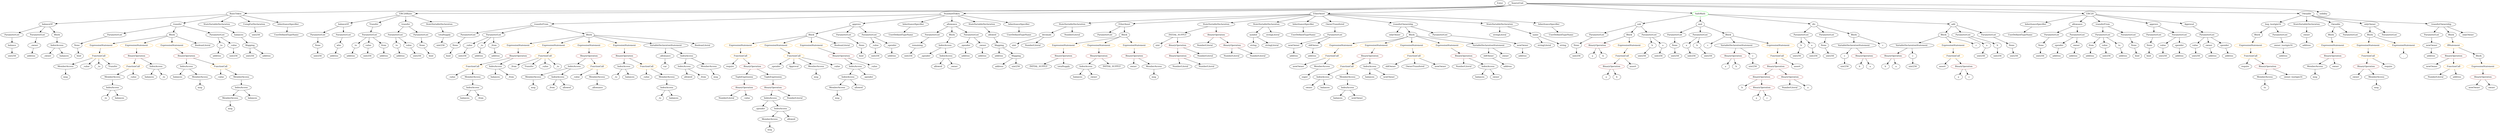 strict digraph {
	graph [bb="0,0,14227,900"];
	node [label="\N"];
	Enter	[height=0.5,
		pos="8532.5,882",
		width=0.83628];
	IndexAccess_Unnamed_1	[color=black,
		height=0.5,
		label=IndexAccess,
		pos="1408.5,306",
		width=1.6402];
	MemberAccess_Unnamed_2	[color=black,
		height=0.5,
		label=MemberAccess,
		pos="1343.5,234",
		width=1.9174];
	IndexAccess_Unnamed_1 -> MemberAccess_Unnamed_2	[pos="e,1359.3,251.96 1393.1,288.41 1385.3,279.99 1375.7,269.58 1366.9,260.2"];
	Identifier_balances_1	[color=black,
		height=0.5,
		label=balances,
		pos="1473.5,234",
		width=1.1828];
	IndexAccess_Unnamed_1 -> Identifier_balances_1	[pos="e,1458.7,250.99 1423.9,288.41 1432,279.74 1442,268.97 1450.9,259.38"];
	ElementaryTypeName_bool_1	[color=black,
		height=0.5,
		label=bool,
		pos="12185,522",
		width=0.76697];
	FunctionDefinition_transferFrom_1	[color=black,
		height=0.5,
		label=transferFrom,
		pos="3044.5,738",
		width=1.6402];
	ParameterList_Unnamed_29	[color=black,
		height=0.5,
		label=ParameterList,
		pos="2629.5,666",
		width=1.7095];
	FunctionDefinition_transferFrom_1 -> ParameterList_Unnamed_29	[pos="e,2676.2,678.1 2991.3,729.85 2924.3,720.58 2805.5,703.28 2704.5,684 2698.9,682.93 2693.1,681.75 2687.3,680.51"];
	ParameterList_Unnamed_28	[color=black,
		height=0.5,
		label=ParameterList,
		pos="2775.5,666",
		width=1.7095];
	FunctionDefinition_transferFrom_1 -> ParameterList_Unnamed_28	[pos="e,2820.2,678.63 3000.7,725.6 2954.5,713.57 2881.5,694.58 2831.2,681.49"];
	Block_Unnamed_11	[color=black,
		height=0.5,
		label=Block,
		pos="3314.5,666",
		width=0.90558];
	FunctionDefinition_transferFrom_1 -> Block_Unnamed_11	[pos="e,3285.6,674.52 3088.5,725.6 3140.1,712.23 3224.8,690.26 3274.6,677.36"];
	VariableDeclaration_decimals	[color=black,
		height=0.5,
		label=decimals,
		pos="5932.5,666",
		width=1.1967];
	ElementaryTypeName_uint	[color=black,
		height=0.5,
		label=uint,
		pos="5796.5,594",
		width=0.75];
	VariableDeclaration_decimals -> ElementaryTypeName_uint	[pos="e,5817.2,605.66 5906,651.34 5883.5,639.74 5851.1,623.1 5827.5,610.91"];
	NumberLiteral_Unnamed_4	[color=black,
		height=0.5,
		label=NumberLiteral,
		pos="5905.5,594",
		width=1.765];
	VariableDeclaration_decimals -> NumberLiteral_Unnamed_4	[pos="e,5912.2,612.28 5926,648.05 5923.1,640.52 5919.6,631.44 5916.3,622.94"];
	Parameter_None_8	[color=black,
		height=0.5,
		label=None,
		pos="8943.5,594",
		width=0.85014];
	ElementaryTypeName_uint256_22	[color=black,
		height=0.5,
		label=uint256,
		pos="8943.5,522",
		width=1.0442];
	Parameter_None_8 -> ElementaryTypeName_uint256_22	[pos="e,8943.5,540.1 8943.5,575.7 8943.5,568.41 8943.5,559.73 8943.5,551.54"];
	Identifier_require_2	[color=black,
		height=0.5,
		label=require,
		pos="4126.5,450",
		width=1.0026];
	Identifier_b_1	[color=black,
		height=0.5,
		label=b,
		pos="9927.5,306",
		width=0.75];
	Parameter_b_2	[color=black,
		height=0.5,
		label=b,
		pos="9374.5,594",
		width=0.75];
	ElementaryTypeName_uint256_21	[color=black,
		height=0.5,
		label=uint256,
		pos="9353.5,522",
		width=1.0442];
	Parameter_b_2 -> ElementaryTypeName_uint256_21	[pos="e,9358.7,540.28 9369.5,576.05 9367.2,568.6 9364.5,559.64 9362,551.22"];
	Identifier__from_4	[color=black,
		height=0.5,
		label=_from,
		pos="2859.5,450",
		width=0.93331];
	FunctionDefinition_approve_1	[color=black,
		height=0.5,
		label=approve,
		pos="4848.5,738",
		width=1.1412];
	Block_Unnamed_12	[color=black,
		height=0.5,
		label=Block,
		pos="4579.5,666",
		width=0.90558];
	FunctionDefinition_approve_1 -> Block_Unnamed_12	[pos="e,4608.7,674.58 4813.9,727.99 4764.1,715.02 4672.3,691.15 4619.6,677.43"];
	ParameterList_Unnamed_31	[color=black,
		height=0.5,
		label=ParameterList,
		pos="4778.5,666",
		width=1.7095];
	FunctionDefinition_approve_1 -> ParameterList_Unnamed_31	[pos="e,4795.3,683.8 4832.7,721.12 4824,712.42 4813,701.45 4803.2,691.66"];
	ParameterList_Unnamed_30	[color=black,
		height=0.5,
		label=ParameterList,
		pos="4919.5,666",
		width=1.7095];
	FunctionDefinition_approve_1 -> ParameterList_Unnamed_30	[pos="e,4903,683.31 4864.7,721.12 4873.6,712.29 4884.9,701.13 4895,691.24"];
	stringLiteral_Unnamed	[color=black,
		height=0.5,
		label=stringLiteral,
		pos="8760.5,594",
		width=1.5016];
	ParameterList_Unnamed_13	[color=black,
		height=0.5,
		label=ParameterList,
		pos="640.54,666",
		width=1.7095];
	Parameter_None_5	[color=black,
		height=0.5,
		label=None,
		pos="432.54,594",
		width=0.85014];
	ParameterList_Unnamed_13 -> Parameter_None_5	[pos="e,456.51,605.63 597.7,652.72 563.52,642.63 514.57,627.52 472.54,612 470.74,611.34 468.9,610.63 467.05,609.91"];
	ElementaryTypeName_var	[color=black,
		height=0.5,
		label=var,
		pos="3741.5,450",
		width=0.75];
	BinaryOperation_Unnamed_21	[color=brown,
		height=0.5,
		label=BinaryOperation,
		pos="4201.5,306",
		width=1.9867];
	NumberLiteral_Unnamed_2	[color=black,
		height=0.5,
		label=NumberLiteral,
		pos="4098.5,234",
		width=1.765];
	BinaryOperation_Unnamed_21 -> NumberLiteral_Unnamed_2	[pos="e,4122.2,251.07 4177.4,288.59 4163.7,279.31 4146.5,267.57 4131.6,257.44"];
	Identifier__value_7	[color=black,
		height=0.5,
		label=_value,
		pos="4214.5,234",
		width=0.96103];
	BinaryOperation_Unnamed_21 -> Identifier__value_7	[pos="e,4211.4,252.1 4204.8,287.7 4206.1,280.32 4207.8,271.52 4209.3,263.25"];
	FunctionCall_Unnamed_17	[color=orange,
		height=0.5,
		label=FunctionCall,
		pos="8031.5,522",
		width=1.6125];
	Identifier_oldOwner	[color=black,
		height=0.5,
		label=oldOwner,
		pos="7890.5,450",
		width=1.3214];
	FunctionCall_Unnamed_17 -> Identifier_oldOwner	[pos="e,7918.5,464.87 8001.6,506.15 7980.3,495.57 7951.5,481.27 7928.6,469.88"];
	Identifier_OwnerTransfered	[color=black,
		height=0.5,
		label=OwnerTransfered,
		pos="8032.5,450",
		width=2.1115];
	FunctionCall_Unnamed_17 -> Identifier_OwnerTransfered	[pos="e,8032.3,468.1 8031.8,503.7 8031.9,496.41 8032,487.73 8032.1,479.54"];
	Identifier_newOwner_5	[color=black,
		height=0.5,
		label=newOwner,
		pos="8177.5,450",
		width=1.4046];
	FunctionCall_Unnamed_17 -> Identifier_newOwner_5	[pos="e,8148.5,464.94 8062.1,506.33 8084.3,495.71 8114.4,481.27 8138.3,469.81"];
	Parameter_from	[color=black,
		height=0.5,
		label=from,
		pos="11923,594",
		width=0.7947];
	ElementaryTypeName_address_6	[color=black,
		height=0.5,
		label=address,
		pos="11910,522",
		width=1.0996];
	Parameter_from -> ElementaryTypeName_address_6	[pos="e,11913,540.1 11919,575.7 11918,568.32 11916,559.52 11915,551.25"];
	ElementaryTypeName_address_1	[color=black,
		height=0.5,
		label=address,
		pos="2234.5,522",
		width=1.0996];
	InheritanceSpecifier_Unnamed_3	[color=black,
		height=0.5,
		label=InheritanceSpecifier,
		pos="5167.5,738",
		width=2.3333];
	UserDefinedTypeName_Unnamed_3	[color=black,
		height=0.5,
		label=UserDefinedTypeName,
		pos="5097.5,666",
		width=2.7214];
	InheritanceSpecifier_Unnamed_3 -> UserDefinedTypeName_Unnamed_3	[pos="e,5114.3,683.79 5150.6,720.05 5142.1,711.54 5131.6,701.07 5122.2,691.68"];
	ParameterList_Unnamed_25	[color=black,
		height=0.5,
		label=ParameterList,
		pos="9107.5,666",
		width=1.7095];
	ParameterList_Unnamed_25 -> Parameter_None_8	[pos="e,8967.5,605.47 9073.3,650.58 9048.1,639.98 9013.2,625.17 8982.5,612 8981,611.34 8979.5,610.67 8977.9,609.99"];
	Block_Unnamed_9	[color=black,
		height=0.5,
		label=Block,
		pos="9241.5,666",
		width=0.90558];
	BinaryOperation_Unnamed_14	[color=brown,
		height=0.5,
		label=BinaryOperation,
		pos="9063.5,594",
		width=1.9867];
	Block_Unnamed_9 -> BinaryOperation_Unnamed_14	[pos="e,9100.9,609.71 9215.7,654.82 9188.4,644.11 9145,627.01 9111.4,613.84"];
	ExpressionStatement_Unnamed_9	[color=orange,
		height=0.5,
		label=ExpressionStatement,
		pos="9241.5,594",
		width=2.458];
	Block_Unnamed_9 -> ExpressionStatement_Unnamed_9	[pos="e,9241.5,612.1 9241.5,647.7 9241.5,640.41 9241.5,631.73 9241.5,623.54"];
	UserDefinedTypeName_Unnamed	[color=black,
		height=0.5,
		label=UserDefinedTypeName,
		pos="11545,666",
		width=2.7214];
	FunctionDefinition_bug_txorigin16	[color=black,
		height=0.5,
		label=bug_txorigin16,
		pos="12970,738",
		width=1.8481];
	Block_Unnamed_6	[color=black,
		height=0.5,
		label=Block,
		pos="12863,666",
		width=0.90558];
	FunctionDefinition_bug_txorigin16 -> Block_Unnamed_6	[pos="e,12883,680.4 12945,720.94 12929,710.68 12909,697.32 12892,686.46"];
	ParameterList_Unnamed_19	[color=black,
		height=0.5,
		label=ParameterList,
		pos="12997,666",
		width=1.7095];
	FunctionDefinition_bug_txorigin16 -> ParameterList_Unnamed_19	[pos="e,12990,684.1 12976,719.7 12979,712.15 12983,703.12 12986,694.68"];
	StateVariableDeclaration_Unnamed_6	[color=black,
		height=0.5,
		label=StateVariableDeclaration,
		pos="6119.5,738",
		width=2.8184];
	StateVariableDeclaration_Unnamed_6 -> VariableDeclaration_decimals	[pos="e,5963.9,678.74 6077.6,721.29 6046.8,709.75 6005.1,694.15 5974.3,682.63"];
	NumberLiteral_Unnamed_5	[color=black,
		height=0.5,
		label=NumberLiteral,
		pos="6119.5,666",
		width=1.765];
	StateVariableDeclaration_Unnamed_6 -> NumberLiteral_Unnamed_5	[pos="e,6119.5,684.1 6119.5,719.7 6119.5,712.41 6119.5,703.73 6119.5,695.54"];
	ExpressionStatement_Unnamed_19	[color=orange,
		height=0.5,
		label=ExpressionStatement,
		pos="6075.5,594",
		width=2.458];
	BinaryOperation_Unnamed_29	[color=brown,
		height=0.5,
		label=BinaryOperation,
		pos="6052.5,522",
		width=1.9867];
	ExpressionStatement_Unnamed_19 -> BinaryOperation_Unnamed_29	[pos="e,6058.2,540.1 6069.9,575.7 6067.4,568.24 6064.5,559.32 6061.7,550.97"];
	FunctionDefinition_EtherAsset	[color=black,
		height=0.5,
		label=EtherAsset,
		pos="6405.5,738",
		width=1.4184];
	ParameterList_Unnamed_34	[color=black,
		height=0.5,
		label=ParameterList,
		pos="6293.5,666",
		width=1.7095];
	FunctionDefinition_EtherAsset -> ParameterList_Unnamed_34	[pos="e,6318.6,682.64 6381.2,721.81 6365.8,712.13 6345.4,699.43 6328.3,688.7"];
	Block_Unnamed_14	[color=black,
		height=0.5,
		label=Block,
		pos="6405.5,666",
		width=0.90558];
	FunctionDefinition_EtherAsset -> Block_Unnamed_14	[pos="e,6405.5,684.1 6405.5,719.7 6405.5,712.41 6405.5,703.73 6405.5,695.54"];
	ExpressionStatement_Unnamed_6	[color=orange,
		height=0.5,
		label=ExpressionStatement,
		pos="14139,450",
		width=2.458];
	BinaryOperation_Unnamed_5	[color=brown,
		height=0.5,
		label=BinaryOperation,
		pos="14139,378",
		width=1.9867];
	ExpressionStatement_Unnamed_6 -> BinaryOperation_Unnamed_5	[pos="e,14139,396.1 14139,431.7 14139,424.41 14139,415.73 14139,407.54"];
	Parameter_None_9	[color=black,
		height=0.5,
		label=None,
		pos="11497,594",
		width=0.85014];
	ElementaryTypeName_uint256_25	[color=black,
		height=0.5,
		label=uint256,
		pos="11506,522",
		width=1.0442];
	Parameter_None_9 -> ElementaryTypeName_uint256_25	[pos="e,11503,540.1 11499,575.7 11500,568.32 11501,559.52 11502,551.25"];
	BinaryOperation_Unnamed_8	[color=brown,
		height=0.5,
		label=BinaryOperation,
		pos="10124,450",
		width=1.9867];
	BinaryOperation_Unnamed_10	[color=brown,
		height=0.5,
		label=BinaryOperation,
		pos="10043,378",
		width=1.9867];
	BinaryOperation_Unnamed_8 -> BinaryOperation_Unnamed_10	[pos="e,10062,395.71 10104,432.41 10094,423.67 10082,412.79 10070,403.13"];
	BinaryOperation_Unnamed_9	[color=brown,
		height=0.5,
		label=BinaryOperation,
		pos="10204,378",
		width=1.9867];
	BinaryOperation_Unnamed_8 -> BinaryOperation_Unnamed_9	[pos="e,10184,395.71 10143,432.41 10152,423.67 10165,412.79 10176,403.13"];
	Identifier_balances_13	[color=black,
		height=0.5,
		label=balances,
		pos="8403.5,378",
		width=1.1828];
	IndexAccess_Unnamed_19	[color=black,
		height=0.5,
		label=IndexAccess,
		pos="6182.5,450",
		width=1.6402];
	Identifier_balances_9	[color=black,
		height=0.5,
		label=balances,
		pos="6135.5,378",
		width=1.1828];
	IndexAccess_Unnamed_19 -> Identifier_balances_9	[pos="e,6146.8,395.79 6171.2,432.05 6165.7,423.97 6159.1,414.12 6153.1,405.11"];
	Identifier_owner_4	[color=black,
		height=0.5,
		label=owner,
		pos="6229.5,378",
		width=0.93331];
	IndexAccess_Unnamed_19 -> Identifier_owner_4	[pos="e,6218.6,395.31 6193.9,432.05 6199.4,423.85 6206.2,413.83 6212.3,404.71"];
	BinaryOperation_Unnamed_10 -> Identifier_b_1	[pos="e,9947,318.84 10016,360.94 9998.4,350.16 9975.1,335.95 9956.8,324.82"];
	BinaryOperation_Unnamed_11	[color=brown,
		height=0.5,
		label=BinaryOperation,
		pos="10045,306",
		width=1.9867];
	BinaryOperation_Unnamed_10 -> BinaryOperation_Unnamed_11	[pos="e,10044,324.1 10043,359.7 10043,352.41 10043,343.73 10044,335.54"];
	ElementaryTypeName_address_23	[color=black,
		height=0.5,
		label=address,
		pos="5574.5,522",
		width=1.0996];
	Block_Unnamed_3	[color=black,
		height=0.5,
		label=Block,
		pos="13512,666",
		width=0.90558];
	ExpressionStatement_Unnamed_4	[color=orange,
		height=0.5,
		label=ExpressionStatement,
		pos="13497,594",
		width=2.458];
	Block_Unnamed_3 -> ExpressionStatement_Unnamed_4	[pos="e,13500,612.1 13508,647.7 13506,640.32 13504,631.52 13503,623.25"];
	ExpressionStatement_Unnamed_5	[color=orange,
		height=0.5,
		label=ExpressionStatement,
		pos="13692,594",
		width=2.458];
	Block_Unnamed_3 -> ExpressionStatement_Unnamed_5	[pos="e,13650,610.34 13537,654.28 13542,652.17 13548,649.99 13553,648 13581,636.55 13614,624.19 13640,614.29"];
	Parameter_None_3	[color=black,
		height=0.5,
		label=None,
		pos="12182,594",
		width=0.85014];
	Parameter_None_3 -> ElementaryTypeName_bool_1	[pos="e,12184,540.1 12182,575.7 12183,568.41 12183,559.73 12183,551.54"];
	ParameterList_Unnamed_2	[color=black,
		height=0.5,
		label=ParameterList,
		pos="2217.5,666",
		width=1.7095];
	Parameter_to	[color=black,
		height=0.5,
		label=to,
		pos="2217.5,594",
		width=0.75];
	ParameterList_Unnamed_2 -> Parameter_to	[pos="e,2217.5,612.1 2217.5,647.7 2217.5,640.41 2217.5,631.73 2217.5,623.54"];
	Parameter_value	[color=black,
		height=0.5,
		label=value,
		pos="2292.5,594",
		width=0.82242];
	ParameterList_Unnamed_2 -> Parameter_value	[pos="e,2276.9,609.57 2235.3,648.41 2245.3,639.1 2257.9,627.35 2268.7,617.24"];
	ElementaryTypeName_uint256_14	[color=black,
		height=0.5,
		label=uint256,
		pos="9539.5,522",
		width=1.0442];
	FunctionDefinition_sub	[color=black,
		height=0.5,
		label=sub,
		pos="9307.5,738",
		width=0.75];
	FunctionDefinition_sub -> ParameterList_Unnamed_25	[pos="e,9146,680.44 9283.8,728.7 9252.6,717.78 9197.1,698.34 9156.7,684.19"];
	FunctionDefinition_sub -> Block_Unnamed_9	[pos="e,9256,682.31 9293.5,722.15 9284.9,713 9273.7,701.05 9263.8,690.62"];
	ParameterList_Unnamed_24	[color=black,
		height=0.5,
		label=ParameterList,
		pos="9374.5,666",
		width=1.7095];
	FunctionDefinition_sub -> ParameterList_Unnamed_24	[pos="e,9358.6,683.7 9321.4,722.5 9329.9,713.67 9340.9,702.17 9350.7,691.92"];
	Identifier__to_1	[color=black,
		height=0.5,
		label=_to,
		pos="597.54,234",
		width=0.75];
	Identifier_a_5	[color=black,
		height=0.5,
		label=a,
		pos="9045.5,522",
		width=0.75];
	BinaryOperation_Unnamed_14 -> Identifier_a_5	[pos="e,9049.9,540.1 9059.1,575.7 9057.2,568.32 9054.9,559.52 9052.8,551.25"];
	Identifier_b_4	[color=black,
		height=0.5,
		label=b,
		pos="9117.5,522",
		width=0.75];
	BinaryOperation_Unnamed_14 -> Identifier_b_4	[pos="e,9105.7,538.36 9076.6,576.05 9083.3,567.44 9091.5,556.81 9098.8,547.33"];
	ParameterList_Unnamed_33	[color=black,
		height=0.5,
		label=ParameterList,
		pos="5275.5,666",
		width=1.7095];
	Parameter_remaining	[color=black,
		height=0.5,
		label=remaining,
		pos="5192.5,594",
		width=1.2798];
	ParameterList_Unnamed_33 -> Parameter_remaining	[pos="e,5211.4,610.91 5256.3,648.76 5245.5,639.69 5231.9,628.22 5220.1,618.21"];
	Identifier_owner_6	[color=black,
		height=0.5,
		label=owner,
		pos="7408.5,306",
		width=0.93331];
	ModifierInvocation_onlyOwner_1	[color=black,
		height=0.5,
		label=onlyOwner,
		pos="7926.5,666",
		width=1.4323];
	MemberAccess_Unnamed_7	[color=black,
		height=0.5,
		label=MemberAccess,
		pos="12823,378",
		width=1.9174];
	Identifier_tx	[color=black,
		height=0.5,
		label=tx,
		pos="12823,306",
		width=0.75];
	MemberAccess_Unnamed_7 -> Identifier_tx	[pos="e,12823,324.1 12823,359.7 12823,352.41 12823,343.73 12823,335.54"];
	VariableDeclaration_value_1	[color=black,
		height=0.5,
		label=value,
		pos="12521,594",
		width=0.82242];
	ElementaryTypeName_uint256_7	[color=black,
		height=0.5,
		label=uint256,
		pos="12531,522",
		width=1.0442];
	VariableDeclaration_value_1 -> ElementaryTypeName_uint256_7	[pos="e,12528,540.1 12523,575.7 12524,568.32 12525,559.52 12527,551.25"];
	NumberLiteral_Unnamed_1	[color=black,
		height=0.5,
		label=NumberLiteral,
		pos="10202,306",
		width=1.765];
	Identifier_msg	[color=black,
		height=0.5,
		label=msg,
		pos="1164.5,306",
		width=0.75];
	ElementaryTypeName_string	[color=black,
		height=0.5,
		label=string,
		pos="8863.5,594",
		width=0.864];
	NumberLiteral_Unnamed	[color=black,
		height=0.5,
		label=NumberLiteral,
		pos="13871,378",
		width=1.765];
	ElementaryTypeName_uint256_20	[color=black,
		height=0.5,
		label=uint256,
		pos="9446.5,522",
		width=1.0442];
	VariableDeclarationStatement_Unnamed_2	[color=black,
		height=0.5,
		label=VariableDeclarationStatement,
		pos="10910,594",
		width=3.3174];
	BinaryOperation_Unnamed_15	[color=brown,
		height=0.5,
		label=BinaryOperation,
		pos="10822,522",
		width=1.9867];
	VariableDeclarationStatement_Unnamed_2 -> BinaryOperation_Unnamed_15	[pos="e,10842,539.55 10888,576.05 10877,567.22 10863,556.27 10851,546.62"];
	VariableDeclaration_c_2	[color=black,
		height=0.5,
		label=c,
		pos="10939,522",
		width=0.75];
	VariableDeclarationStatement_Unnamed_2 -> VariableDeclaration_c_2	[pos="e,10932,539.62 10917,575.7 10920,567.95 10924,558.64 10927,550.02"];
	Parameter__value_1	[color=black,
		height=0.5,
		label=_value,
		pos="2625.5,594",
		width=0.96103];
	ElementaryTypeName_uint256_28	[color=black,
		height=0.5,
		label=uint256,
		pos="2598.5,522",
		width=1.0442];
	Parameter__value_1 -> ElementaryTypeName_uint256_28	[pos="e,2605,539.79 2619,576.05 2616,568.32 2612.4,558.96 2609.1,550.27"];
	ElementaryTypeName_bool_4	[color=black,
		height=0.5,
		label=bool,
		pos="2515.5,522",
		width=0.76697];
	FunctionCall_Unnamed_8	[color=orange,
		height=0.5,
		label=FunctionCall,
		pos="11136,522",
		width=1.6125];
	Identifier_assert_2	[color=black,
		height=0.5,
		label=assert,
		pos="11029,450",
		width=0.89172];
	FunctionCall_Unnamed_8 -> Identifier_assert_2	[pos="e,11049,464.3 11112,505.29 11096,494.98 11075,481.42 11058,470.43"];
	BinaryOperation_Unnamed_16	[color=brown,
		height=0.5,
		label=BinaryOperation,
		pos="11151,450",
		width=1.9867];
	FunctionCall_Unnamed_8 -> BinaryOperation_Unnamed_16	[pos="e,11147,468.1 11139,503.7 11141,496.32 11143,487.52 11144,479.25"];
	ParameterList_Unnamed_21	[color=black,
		height=0.5,
		label=ParameterList,
		pos="9524.5,666",
		width=1.7095];
	Parameter_None_6	[color=black,
		height=0.5,
		label=None,
		pos="9522.5,594",
		width=0.85014];
	ParameterList_Unnamed_21 -> Parameter_None_6	[pos="e,9523,612.1 9524,647.7 9523.8,640.41 9523.6,631.73 9523.4,623.54"];
	FunctionDefinition_balanceOf_1	[color=black,
		height=0.5,
		label=balanceOf,
		pos="258.54,738",
		width=1.3491];
	ParameterList_Unnamed_15	[color=black,
		height=0.5,
		label=ParameterList,
		pos="61.543,666",
		width=1.7095];
	FunctionDefinition_balanceOf_1 -> ParameterList_Unnamed_15	[pos="e,99.497,680.49 224.23,724.81 192.66,713.59 145.51,696.84 110.08,684.25"];
	ParameterList_Unnamed_14	[color=black,
		height=0.5,
		label=ParameterList,
		pos="202.54,666",
		width=1.7095];
	FunctionDefinition_balanceOf_1 -> ParameterList_Unnamed_14	[pos="e,216.11,683.96 245.27,720.41 238.67,712.16 230.55,702.01 223.16,692.78"];
	Block_Unnamed_1	[color=black,
		height=0.5,
		label=Block,
		pos="314.54,666",
		width=0.90558];
	FunctionDefinition_balanceOf_1 -> Block_Unnamed_1	[pos="e,301.75,682.99 271.81,720.41 278.61,711.92 287.01,701.41 294.57,691.96"];
	ParameterList_Unnamed_4	[color=black,
		height=0.5,
		label=ParameterList,
		pos="2061.5,666",
		width=1.7095];
	VariableDeclaration_to	[color=black,
		height=0.5,
		label=to,
		pos="1966.5,594",
		width=0.75];
	ParameterList_Unnamed_4 -> VariableDeclaration_to	[pos="e,1984.3,608.1 2039.5,648.76 2025.8,638.63 2007.9,625.51 1993.4,614.76"];
	VariableDeclaration_value	[color=black,
		height=0.5,
		label=value,
		pos="2051.5,594",
		width=0.82242];
	ParameterList_Unnamed_4 -> VariableDeclaration_value	[pos="e,2054,612.1 2059.1,647.7 2058,640.32 2056.8,631.52 2055.6,623.25"];
	VariableDeclaration_from	[color=black,
		height=0.5,
		label=from,
		pos="2132.5,594",
		width=0.7947];
	ParameterList_Unnamed_4 -> VariableDeclaration_from	[pos="e,2117.8,609.57 2078.4,648.41 2087.7,639.19 2099.5,627.58 2109.7,617.54"];
	ParameterList_Unnamed_7	[color=black,
		height=0.5,
		label=ParameterList,
		pos="12005,666",
		width=1.7095];
	ParameterList_Unnamed_7 -> Parameter_from	[pos="e,11939,609.02 11986,648.76 11974,639.08 11960,626.67 11947,616.22"];
	Parameter_value_1	[color=black,
		height=0.5,
		label=value,
		pos="12005,594",
		width=0.82242];
	ParameterList_Unnamed_7 -> Parameter_value_1	[pos="e,12005,612.1 12005,647.7 12005,640.41 12005,631.73 12005,623.54"];
	Parameter_to_1	[color=black,
		height=0.5,
		label=to,
		pos="12090,594",
		width=0.75];
	ParameterList_Unnamed_7 -> Parameter_to_1	[pos="e,12073,608.56 12024,648.76 12036,638.95 12051,626.34 12064,615.8"];
	Block_Unnamed_13	[color=black,
		height=0.5,
		label=Block,
		pos="5387.5,666",
		width=0.90558];
	IndexAccess_Unnamed_17	[color=black,
		height=0.5,
		label=IndexAccess,
		pos="5352.5,594",
		width=1.6402];
	Block_Unnamed_13 -> IndexAccess_Unnamed_17	[pos="e,5361,611.96 5379.2,648.41 5375.3,640.59 5370.6,631.06 5366.2,622.23"];
	ElementaryTypeName_address_3	[color=black,
		height=0.5,
		label=address,
		pos="1947.5,522",
		width=1.0996];
	ExpressionStatement_Unnamed_15	[color=orange,
		height=0.5,
		label=ExpressionStatement,
		pos="4189.5,594",
		width=2.458];
	FunctionCall_Unnamed_13	[color=orange,
		height=0.5,
		label=FunctionCall,
		pos="4189.5,522",
		width=1.6125];
	ExpressionStatement_Unnamed_15 -> FunctionCall_Unnamed_13	[pos="e,4189.5,540.1 4189.5,575.7 4189.5,568.41 4189.5,559.73 4189.5,551.54"];
	VariableDeclaration_owner	[color=black,
		height=0.5,
		label=owner,
		pos="12602,594",
		width=0.93331];
	ElementaryTypeName_address_9	[color=black,
		height=0.5,
		label=address,
		pos="12626,522",
		width=1.0996];
	VariableDeclaration_owner -> ElementaryTypeName_address_9	[pos="e,12620,540.28 12607,576.05 12610,568.52 12613,559.44 12616,550.94"];
	VariableDeclaration_allowed	[color=black,
		height=0.5,
		label=allowed,
		pos="5618.5,666",
		width=1.0858];
	Mapping_Unnamed_1	[color=black,
		height=0.5,
		label=Mapping,
		pos="5676.5,594",
		width=1.2105];
	VariableDeclaration_allowed -> Mapping_Unnamed_1	[pos="e,5663.2,611.15 5632,648.76 5639.1,640.19 5648,629.49 5655.9,619.9"];
	Identifier__value	[color=black,
		height=0.5,
		label=_value,
		pos="1286.5,378",
		width=0.96103];
	FunctionCall_Unnamed_10	[color=orange,
		height=0.5,
		label=FunctionCall,
		pos="2613.5,450",
		width=1.6125];
	Identifier__value_4	[color=black,
		height=0.5,
		label=_value,
		pos="2492.5,378",
		width=0.96103];
	FunctionCall_Unnamed_10 -> Identifier__value_4	[pos="e,2515,391.98 2587,433.64 2568.7,423.06 2544.3,408.95 2524.9,397.72"];
	MemberAccess_Unnamed_10	[color=black,
		height=0.5,
		label=MemberAccess,
		pos="2614.5,378",
		width=1.9174];
	FunctionCall_Unnamed_10 -> MemberAccess_Unnamed_10	[pos="e,2614.3,396.1 2613.8,431.7 2613.9,424.41 2614,415.73 2614.1,407.54"];
	ExpressionStatement_Unnamed_7	[color=orange,
		height=0.5,
		label=ExpressionStatement,
		pos="12841,594",
		width=2.458];
	FunctionCall_Unnamed_5	[color=orange,
		height=0.5,
		label=FunctionCall,
		pos="12841,522",
		width=1.6125];
	ExpressionStatement_Unnamed_7 -> FunctionCall_Unnamed_5	[pos="e,12841,540.1 12841,575.7 12841,568.41 12841,559.73 12841,551.54"];
	Identifier_c_1	[color=black,
		height=0.5,
		label=c,
		pos="9742.5,594",
		width=0.75];
	Parameter_to -> ElementaryTypeName_address_1	[pos="e,2230.3,540.28 2221.7,576.05 2223.5,568.6 2225.6,559.64 2227.7,551.22"];
	FunctionCall_Unnamed_15	[color=orange,
		height=0.5,
		label=FunctionCall,
		pos="7630.5,450",
		width=1.6125];
	IndexAccess_Unnamed_22	[color=black,
		height=0.5,
		label=IndexAccess,
		pos="7489.5,378",
		width=1.6402];
	FunctionCall_Unnamed_15 -> IndexAccess_Unnamed_22	[pos="e,7519.4,393.82 7600.6,434.15 7580,423.9 7552.3,410.14 7529.7,398.93"];
	MemberAccess_Unnamed_17	[color=black,
		height=0.5,
		label=MemberAccess,
		pos="7635.5,378",
		width=1.9174];
	FunctionCall_Unnamed_15 -> MemberAccess_Unnamed_17	[pos="e,7634.3,396.1 7631.8,431.7 7632.3,424.41 7632.9,415.73 7633.5,407.54"];
	ElementaryTypeName_uint_1	[color=black,
		height=0.5,
		label=uint,
		pos="6598.5,594",
		width=0.75];
	ElementaryTypeName_uint256_2	[color=black,
		height=0.5,
		label=uint256,
		pos="2329.5,522",
		width=1.0442];
	StateVariableDeclaration_Unnamed_7	[color=black,
		height=0.5,
		label=StateVariableDeclaration,
		pos="6943.5,738",
		width=2.8184];
	VariableDeclaration_INITIAL_SUPPLY	[color=black,
		height=0.5,
		label=INITIAL_SUPPLY,
		pos="6715.5,666",
		width=2.3333];
	StateVariableDeclaration_Unnamed_7 -> VariableDeclaration_INITIAL_SUPPLY	[pos="e,6762.3,681.36 6894.4,721.9 6858.7,710.96 6810.5,696.14 6773,684.66"];
	BinaryOperation_Unnamed_26	[color=brown,
		height=0.5,
		label=BinaryOperation,
		pos="6943.5,666",
		width=1.9867];
	StateVariableDeclaration_Unnamed_7 -> BinaryOperation_Unnamed_26	[pos="e,6943.5,684.1 6943.5,719.7 6943.5,712.41 6943.5,703.73 6943.5,695.54"];
	VariableDeclarationStatement_Unnamed	[color=black,
		height=0.5,
		label=VariableDeclarationStatement,
		pos="9906.5,594",
		width=3.3174];
	BinaryOperation_Unnamed_7	[color=brown,
		height=0.5,
		label=BinaryOperation,
		pos="9869.5,522",
		width=1.9867];
	VariableDeclarationStatement_Unnamed -> BinaryOperation_Unnamed_7	[pos="e,9878.6,540.1 9897.4,575.7 9893.3,567.98 9888.4,558.71 9883.9,550.11"];
	VariableDeclaration_c	[color=black,
		height=0.5,
		label=c,
		pos="9986.5,522",
		width=0.75];
	VariableDeclarationStatement_Unnamed -> VariableDeclaration_c	[pos="e,9970.6,536.97 9925.9,576.05 9936.8,566.51 9950.5,554.5 9962.2,544.32"];
	FunctionCall_Unnamed_7	[color=orange,
		height=0.5,
		label=FunctionCall,
		pos="9239.5,522",
		width=1.6125];
	ExpressionStatement_Unnamed_9 -> FunctionCall_Unnamed_7	[pos="e,9240,540.1 9241,575.7 9240.8,568.41 9240.6,559.73 9240.4,551.54"];
	Identifier_newOwner_4	[color=black,
		height=0.5,
		label=newOwner,
		pos="7347.5,450",
		width=1.4046];
	ElementaryTypeName_bool	[color=black,
		height=0.5,
		label=bool,
		pos="2412.5,522",
		width=0.76697];
	ParameterList_Unnamed_3	[color=black,
		height=0.5,
		label=ParameterList,
		pos="2358.5,666",
		width=1.7095];
	Parameter_None_1	[color=black,
		height=0.5,
		label=None,
		pos="2370.5,594",
		width=0.85014];
	ParameterList_Unnamed_3 -> Parameter_None_1	[pos="e,2367.6,612.1 2361.5,647.7 2362.8,640.32 2364.3,631.52 2365.7,623.25"];
	FunctionCall_Unnamed_2	[color=orange,
		height=0.5,
		label=FunctionCall,
		pos="558.54,522",
		width=1.6125];
	MemberAccess_Unnamed_4	[color=black,
		height=0.5,
		label=MemberAccess,
		pos="356.54,450",
		width=1.9174];
	FunctionCall_Unnamed_2 -> MemberAccess_Unnamed_4	[pos="e,396.98,465.01 521.02,508 489.07,496.93 442.87,480.91 407.56,468.68"];
	Identifier__value_2	[color=black,
		height=0.5,
		label=_value,
		pos="478.54,450",
		width=0.96103];
	FunctionCall_Unnamed_2 -> Identifier__value_2	[pos="e,495.63,465.95 539.99,504.76 529.32,495.43 515.77,483.57 504.1,473.36"];
	Identifier__to_2	[color=black,
		height=0.5,
		label=_to,
		pos="558.54,450",
		width=0.75];
	FunctionCall_Unnamed_2 -> Identifier__to_2	[pos="e,558.54,468.1 558.54,503.7 558.54,496.41 558.54,487.73 558.54,479.54"];
	Identifier_Transfer	[color=black,
		height=0.5,
		label=Transfer,
		pos="645.54,450",
		width=1.1689];
	FunctionCall_Unnamed_2 -> Identifier_Transfer	[pos="e,626.37,466.43 578.72,504.76 590.27,495.47 604.94,483.67 617.59,473.49"];
	Parameter_value_2	[color=black,
		height=0.5,
		label=value,
		pos="12342,594",
		width=0.82242];
	ElementaryTypeName_uint256_6	[color=black,
		height=0.5,
		label=uint256,
		pos="12341,522",
		width=1.0442];
	Parameter_value_2 -> ElementaryTypeName_uint256_6	[pos="e,12341,540.1 12341,575.7 12341,568.41 12341,559.73 12341,551.54"];
	Identifier_a_2	[color=black,
		height=0.5,
		label=a,
		pos="10009,234",
		width=0.75];
	IndexAccess_Unnamed_4	[color=black,
		height=0.5,
		label=IndexAccess,
		pos="314.54,594",
		width=1.6402];
	Identifier__owner	[color=black,
		height=0.5,
		label=_owner,
		pos="255.54,522",
		width=1.0719];
	IndexAccess_Unnamed_4 -> Identifier__owner	[pos="e,269.29,539.31 300.26,576.05 293.13,567.59 284.36,557.19 276.48,547.84"];
	Identifier_balances_4	[color=black,
		height=0.5,
		label=balances,
		pos="354.54,522",
		width=1.1828];
	IndexAccess_Unnamed_4 -> Identifier_balances_4	[pos="e,344.95,539.79 324.23,576.05 328.75,568.14 334.23,558.54 339.29,549.69"];
	Identifier_Transfer_1	[color=black,
		height=0.5,
		label=Transfer,
		pos="2953.5,450",
		width=1.1689];
	Parameter_None_10	[color=black,
		height=0.5,
		label=None,
		pos="2542.5,594",
		width=0.85014];
	ParameterList_Unnamed_29 -> Parameter_None_10	[pos="e,2560,609.02 2609.4,648.76 2597.3,639.08 2581.9,626.67 2568.9,616.22"];
	Block_Unnamed_10	[color=black,
		height=0.5,
		label=Block,
		pos="11114,666",
		width=0.90558];
	Block_Unnamed_10 -> VariableDeclarationStatement_Unnamed_2	[pos="e,10956,610.91 11086,655.7 11056,645.27 11006,628.04 10967,614.59"];
	ExpressionStatement_Unnamed_10	[color=orange,
		height=0.5,
		label=ExpressionStatement,
		pos="11136,594",
		width=2.458];
	Block_Unnamed_10 -> ExpressionStatement_Unnamed_10	[pos="e,11130,612.28 11119,648.05 11121,640.6 11124,631.64 11127,623.22"];
	Identifier_c_4	[color=black,
		height=0.5,
		label=c,
		pos="11269,594",
		width=0.75];
	Block_Unnamed_10 -> Identifier_c_4	[pos="e,11247,605.33 11139,653.99 11163,643.38 11200,626.8 11233,612 11234,611.4 11235,610.79 11237,610.16"];
	Identifier__spender	[color=black,
		height=0.5,
		label=_spender,
		pos="4291.5,162",
		width=1.2521];
	VariableDeclaration_symbol	[color=black,
		height=0.5,
		label=symbol,
		pos="7142.5,666",
		width=1.0581];
	ElementaryTypeName_string_1	[color=black,
		height=0.5,
		label=string,
		pos="7142.5,594",
		width=0.864];
	VariableDeclaration_symbol -> ElementaryTypeName_string_1	[pos="e,7142.5,612.1 7142.5,647.7 7142.5,640.41 7142.5,631.73 7142.5,623.54"];
	stringLiteral_Unnamed_2	[color=black,
		height=0.5,
		label=stringLiteral,
		pos="7245.5,594",
		width=1.5016];
	VariableDeclaration_symbol -> stringLiteral_Unnamed_2	[pos="e,7222.6,610.61 7163.4,650.83 7177.7,641.08 7197.1,627.94 7213.4,616.85"];
	VariableDeclaration__allowance	[color=black,
		height=0.5,
		label=_allowance,
		pos="3735.5,522",
		width=1.4462];
	VariableDeclaration__allowance -> ElementaryTypeName_var	[pos="e,3740.1,468.1 3737,503.7 3737.7,496.41 3738.4,487.73 3739.1,479.54"];
	ExpressionStatement_Unnamed_23	[color=orange,
		height=0.5,
		label=ExpressionStatement,
		pos="7638.5,594",
		width=2.458];
	FunctionCall_Unnamed_16	[color=orange,
		height=0.5,
		label=FunctionCall,
		pos="7591.5,522",
		width=1.6125];
	ExpressionStatement_Unnamed_23 -> FunctionCall_Unnamed_16	[pos="e,7603,540.1 7626.9,575.7 7621.6,567.81 7615.2,558.3 7609.4,549.55"];
	VariableDeclarationStatement_Unnamed_1	[color=black,
		height=0.5,
		label=VariableDeclarationStatement,
		pos="10582,594",
		width=3.3174];
	VariableDeclaration_c_1	[color=black,
		height=0.5,
		label=c,
		pos="10523,522",
		width=0.75];
	VariableDeclarationStatement_Unnamed_1 -> VariableDeclaration_c_1	[pos="e,10535,538.2 10567,575.7 10560,566.98 10551,556.28 10543,546.81"];
	BinaryOperation_Unnamed_12	[color=brown,
		height=0.5,
		label=BinaryOperation,
		pos="10640,522",
		width=1.9867];
	VariableDeclarationStatement_Unnamed_1 -> BinaryOperation_Unnamed_12	[pos="e,10625,540.1 10596,575.7 10603,567.56 10611,557.69 10618,548.7"];
	MemberAccess_Unnamed_14	[color=black,
		height=0.5,
		label=MemberAccess,
		pos="4739.5,306",
		width=1.9174];
	Identifier_msg_8	[color=black,
		height=0.5,
		label=msg,
		pos="4739.5,234",
		width=0.75];
	MemberAccess_Unnamed_14 -> Identifier_msg_8	[pos="e,4739.5,252.1 4739.5,287.7 4739.5,280.41 4739.5,271.73 4739.5,263.54"];
	Identifier_a_1	[color=black,
		height=0.5,
		label=a,
		pos="10311,306",
		width=0.75];
	Identifier_allowed	[color=black,
		height=0.5,
		label=allowed,
		pos="3886.5,378",
		width=1.0858];
	ParameterList_Unnamed_22	[color=black,
		height=0.5,
		label=ParameterList,
		pos="10273,666",
		width=1.7095];
	Parameter_b_1	[color=black,
		height=0.5,
		label=b,
		pos="10266,594",
		width=0.75];
	ParameterList_Unnamed_22 -> Parameter_b_1	[pos="e,10267,612.1 10271,647.7 10270,640.41 10269,631.73 10268,623.54"];
	Parameter_a_1	[color=black,
		height=0.5,
		label=a,
		pos="10338,594",
		width=0.75];
	ParameterList_Unnamed_22 -> Parameter_a_1	[pos="e,10324,609.57 10288,648.41 10296,639.28 10307,627.81 10316,617.85"];
	Identifier__from	[color=black,
		height=0.5,
		label=_from,
		pos="3977.5,378",
		width=0.93331];
	Parameter_balance	[color=black,
		height=0.5,
		label=balance,
		pos="61.543,594",
		width=1.0719];
	ElementaryTypeName_uint256_11	[color=black,
		height=0.5,
		label=uint256,
		pos="61.543,522",
		width=1.0442];
	Parameter_balance -> ElementaryTypeName_uint256_11	[pos="e,61.543,540.1 61.543,575.7 61.543,568.41 61.543,559.73 61.543,551.54"];
	Identifier_balances_2	[color=black,
		height=0.5,
		label=balances,
		pos="858.54,378",
		width=1.1828];
	Parameter_spender_1	[color=black,
		height=0.5,
		label=spender,
		pos="12432,594",
		width=1.1135];
	ElementaryTypeName_address_8	[color=black,
		height=0.5,
		label=address,
		pos="12436,522",
		width=1.0996];
	Parameter_spender_1 -> ElementaryTypeName_address_8	[pos="e,12435,540.1 12433,575.7 12433,568.41 12433,559.73 12434,551.54"];
	Block_Unnamed	[color=black,
		height=0.5,
		label=Block,
		pos="959.54,666",
		width=0.90558];
	ExpressionStatement_Unnamed_2	[color=orange,
		height=0.5,
		label=ExpressionStatement,
		pos="569.54,594",
		width=2.458];
	Block_Unnamed -> ExpressionStatement_Unnamed_2	[pos="e,634.24,606.61 928.61,659.45 867.92,648.56 731.65,624.1 645.53,608.64"];
	ExpressionStatement_Unnamed_1	[color=orange,
		height=0.5,
		label=ExpressionStatement,
		pos="764.54,594",
		width=2.458];
	Block_Unnamed -> ExpressionStatement_Unnamed_1	[pos="e,806.99,610.24 932.84,655.41 903.31,644.81 855,627.47 817.69,614.08"];
	ExpressionStatement_Unnamed	[color=orange,
		height=0.5,
		label=ExpressionStatement,
		pos="959.54,594",
		width=2.458];
	Block_Unnamed -> ExpressionStatement_Unnamed	[pos="e,959.54,612.1 959.54,647.7 959.54,640.41 959.54,631.73 959.54,623.54"];
	BooleanLiteral_Unnamed	[color=black,
		height=0.5,
		label=BooleanLiteral,
		pos="1130.5,594",
		width=1.7788];
	Block_Unnamed -> BooleanLiteral_Unnamed	[pos="e,1095.3,609.45 985.14,654.52 1011.4,643.76 1052.9,626.79 1084.8,613.72"];
	ElementaryTypeName_uint256_8	[color=black,
		height=0.5,
		label=uint256,
		pos="1420.5,666",
		width=1.0442];
	FunctionDefinition_mul	[color=black,
		height=0.5,
		label=mul,
		pos="9668.5,738",
		width=0.75];
	FunctionDefinition_mul -> ParameterList_Unnamed_21	[pos="e,9555.3,681.96 9647,726.52 9625.5,716.08 9592,699.8 9565.5,686.9"];
	ParameterList_Unnamed_20	[color=black,
		height=0.5,
		label=ParameterList,
		pos="9668.5,666",
		width=1.7095];
	FunctionDefinition_mul -> ParameterList_Unnamed_20	[pos="e,9668.5,684.1 9668.5,719.7 9668.5,712.41 9668.5,703.73 9668.5,695.54"];
	Block_Unnamed_7	[color=black,
		height=0.5,
		label=Block,
		pos="9842.5,666",
		width=0.90558];
	FunctionDefinition_mul -> Block_Unnamed_7	[pos="e,9816.7,677.41 9691.3,727.85 9720.5,716.11 9771.4,695.61 9806.1,681.68"];
	ElementaryTypeName_address_13	[color=black,
		height=0.5,
		label=address,
		pos="159.54,522",
		width=1.0996];
	IndexAccess_Unnamed_14	[color=black,
		height=0.5,
		label=IndexAccess,
		pos="4413.5,162",
		width=1.6402];
	MemberAccess_Unnamed_13	[color=black,
		height=0.5,
		label=MemberAccess,
		pos="4350.5,90",
		width=1.9174];
	IndexAccess_Unnamed_14 -> MemberAccess_Unnamed_13	[pos="e,4365.8,107.96 4398.6,144.41 4391.1,136.08 4381.9,125.8 4373.5,116.49"];
	Identifier_allowed_2	[color=black,
		height=0.5,
		label=allowed,
		pos="4476.5,90",
		width=1.0858];
	IndexAccess_Unnamed_14 -> Identifier_allowed_2	[pos="e,4462.2,106.99 4428.5,144.41 4436.3,135.74 4446,124.97 4454.6,115.38"];
	ElementaryTypeName_address_21	[color=black,
		height=0.5,
		label=address,
		pos="2693.5,522",
		width=1.0996];
	Identifier_a_4	[color=black,
		height=0.5,
		label=a,
		pos="9142.5,378",
		width=0.75];
	NumberLiteral_Unnamed_9	[color=black,
		height=0.5,
		label=NumberLiteral,
		pos="6868.5,594",
		width=1.765];
	BinaryOperation_Unnamed_4	[color=brown,
		height=0.5,
		label=BinaryOperation,
		pos="13974,522",
		width=1.9867];
	Identifier_newOwner	[color=black,
		height=0.5,
		label=newOwner,
		pos="13847,450",
		width=1.4046];
	BinaryOperation_Unnamed_4 -> Identifier_newOwner	[pos="e,13873,465.63 13945,505.12 13926,495.02 13903,481.86 13883,471.04"];
	FunctionCall_Unnamed_4	[color=orange,
		height=0.5,
		label=FunctionCall,
		pos="13974,450",
		width=1.6125];
	BinaryOperation_Unnamed_4 -> FunctionCall_Unnamed_4	[pos="e,13974,468.1 13974,503.7 13974,496.41 13974,487.73 13974,479.54"];
	IndexAccess_Unnamed_13	[color=black,
		height=0.5,
		label=IndexAccess,
		pos="4352.5,234",
		width=1.6402];
	IndexAccess_Unnamed_13 -> Identifier__spender	[pos="e,4305.9,179.47 4338.1,216.41 4330.7,207.95 4321.6,197.49 4313.4,188.08"];
	IndexAccess_Unnamed_13 -> IndexAccess_Unnamed_14	[pos="e,4399.2,179.47 4367,216.41 4374.4,207.95 4383.5,197.49 4391.7,188.08"];
	Identifier_INITIAL_SUPPLY	[color=black,
		height=0.5,
		label=INITIAL_SUPPLY,
		pos="5897.5,450",
		width=2.3333];
	BinaryOperation_Unnamed_25	[color=brown,
		height=0.5,
		label=BinaryOperation,
		pos="6717.5,522",
		width=1.9867];
	NumberLiteral_Unnamed_7	[color=black,
		height=0.5,
		label=NumberLiteral,
		pos="6751.5,450",
		width=1.765];
	BinaryOperation_Unnamed_25 -> NumberLiteral_Unnamed_7	[pos="e,6743.2,468.1 6725.9,503.7 6729.7,496.07 6734.1,486.92 6738.2,478.4"];
	NumberLiteral_Unnamed_8	[color=black,
		height=0.5,
		label=NumberLiteral,
		pos="6896.5,450",
		width=1.765];
	BinaryOperation_Unnamed_25 -> NumberLiteral_Unnamed_8	[pos="e,6860.3,465.18 6755.1,506.33 6782.6,495.54 6820.3,480.82 6849.8,469.27"];
	ElementaryTypeName_uint256_5	[color=black,
		height=0.5,
		label=uint256,
		pos="12005,522",
		width=1.0442];
	VariableDeclaration_owner_1	[color=black,
		height=0.5,
		label=owner,
		pos="13156,666",
		width=0.93331];
	ElementaryTypeName_address_14	[color=black,
		height=0.5,
		label=address,
		pos="13156,594",
		width=1.0996];
	VariableDeclaration_owner_1 -> ElementaryTypeName_address_14	[pos="e,13156,612.1 13156,647.7 13156,640.41 13156,631.73 13156,623.54"];
	ElementaryTypeName_bool_3	[color=black,
		height=0.5,
		label=bool,
		pos="442.54,522",
		width=0.76697];
	ElementaryTypeName_uint256_30	[color=black,
		height=0.5,
		label=uint256,
		pos="5137.5,522",
		width=1.0442];
	Parameter_None_7	[color=black,
		height=0.5,
		label=None,
		pos="10414,594",
		width=0.85014];
	ElementaryTypeName_uint256_18	[color=black,
		height=0.5,
		label=uint256,
		pos="10432,522",
		width=1.0442];
	Parameter_None_7 -> ElementaryTypeName_uint256_18	[pos="e,10427,540.1 10418,575.7 10420,568.32 10422,559.52 10424,551.25"];
	Parameter__value_2	[color=black,
		height=0.5,
		label=_value,
		pos="4946.5,594",
		width=0.96103];
	ElementaryTypeName_uint256_29	[color=black,
		height=0.5,
		label=uint256,
		pos="4946.5,522",
		width=1.0442];
	Parameter__value_2 -> ElementaryTypeName_uint256_29	[pos="e,4946.5,540.1 4946.5,575.7 4946.5,568.41 4946.5,559.73 4946.5,551.54"];
	VariableDeclaration_oldOwner	[color=black,
		height=0.5,
		label=oldOwner,
		pos="8448.5,522",
		width=1.3214];
	ElementaryTypeName_address_26	[color=black,
		height=0.5,
		label=address,
		pos="8567.5,450",
		width=1.0996];
	VariableDeclaration_oldOwner -> ElementaryTypeName_address_26	[pos="e,8544.2,464.7 8473.5,506.33 8491.2,495.93 8515.1,481.86 8534.4,470.52"];
	IndexAccess_Unnamed_7	[color=black,
		height=0.5,
		label=IndexAccess,
		pos="3503.5,450",
		width=1.6402];
	Identifier__to_3	[color=black,
		height=0.5,
		label=_to,
		pos="3455.5,378",
		width=0.75];
	IndexAccess_Unnamed_7 -> Identifier__to_3	[pos="e,3466.4,394.83 3491.9,432.05 3486.2,423.73 3479.2,413.54 3472.9,404.32"];
	Identifier_balances_5	[color=black,
		height=0.5,
		label=balances,
		pos="3543.5,378",
		width=1.1828];
	IndexAccess_Unnamed_7 -> Identifier_balances_5	[pos="e,3533.9,395.79 3513.2,432.05 3517.7,424.14 3523.2,414.54 3528.3,405.69"];
	Identifier__to	[color=black,
		height=0.5,
		label=_to,
		pos="946.54,378",
		width=0.75];
	Identifier__from_3	[color=black,
		height=0.5,
		label=_from,
		pos="3073.5,306",
		width=0.93331];
	TupleExpression_Unnamed	[color=black,
		height=0.5,
		label=TupleExpression,
		pos="4201.5,378",
		width=2.0422];
	TupleExpression_Unnamed -> BinaryOperation_Unnamed_21	[pos="e,4201.5,324.1 4201.5,359.7 4201.5,352.41 4201.5,343.73 4201.5,335.54"];
	VariableDeclaration_to -> ElementaryTypeName_address_3	[pos="e,1952.2,540.28 1961.9,576.05 1959.9,568.6 1957.5,559.64 1955.2,551.22"];
	BinaryOperation_Unnamed	[color=brown,
		height=0.5,
		label=BinaryOperation,
		pos="1064.5,522",
		width=1.9867];
	IndexAccess_Unnamed	[color=black,
		height=0.5,
		label=IndexAccess,
		pos="1064.5,450",
		width=1.6402];
	BinaryOperation_Unnamed -> IndexAccess_Unnamed	[pos="e,1064.5,468.1 1064.5,503.7 1064.5,496.41 1064.5,487.73 1064.5,479.54"];
	FunctionCall_Unnamed	[color=orange,
		height=0.5,
		label=FunctionCall,
		pos="1286.5,450",
		width=1.6125];
	BinaryOperation_Unnamed -> FunctionCall_Unnamed	[pos="e,1247,463.45 1107.9,507.34 1144.8,495.7 1197.8,478.97 1236.5,466.77"];
	Parameter_a	[color=black,
		height=0.5,
		label=a,
		pos="9598.5,594",
		width=0.75];
	ElementaryTypeName_uint256_12	[color=black,
		height=0.5,
		label=uint256,
		pos="9632.5,522",
		width=1.0442];
	Parameter_a -> ElementaryTypeName_uint256_12	[pos="e,9624.3,539.96 9606.6,576.41 9610.4,568.59 9615,559.06 9619.3,550.23"];
	StateVariableDeclaration_Unnamed_5	[color=black,
		height=0.5,
		label=StateVariableDeclaration,
		pos="7219.5,738",
		width=2.8184];
	StateVariableDeclaration_Unnamed_5 -> VariableDeclaration_symbol	[pos="e,7159.4,682.36 7200.9,720.05 7190.9,710.99 7178.5,699.69 7167.7,689.86"];
	stringLiteral_Unnamed_3	[color=black,
		height=0.5,
		label=stringLiteral,
		pos="7252.5,666",
		width=1.5016];
	StateVariableDeclaration_Unnamed_5 -> stringLiteral_Unnamed_3	[pos="e,7244.5,684.1 7227.7,719.7 7231.3,712.07 7235.6,702.92 7239.6,694.4"];
	Identifier_a_7	[color=black,
		height=0.5,
		label=a,
		pos="11115,378",
		width=0.75];
	Identifier_assert	[color=black,
		height=0.5,
		label=assert,
		pos="10246,450",
		width=0.89172];
	Identifier_msg_7	[color=black,
		height=0.5,
		label=msg,
		pos="4350.5,18",
		width=0.75];
	Identifier__value_3	[color=black,
		height=0.5,
		label=_value,
		pos="3638.5,378",
		width=0.96103];
	Parameter_None_6 -> ElementaryTypeName_uint256_14	[pos="e,9535.4,540.1 9526.7,575.7 9528.5,568.32 9530.7,559.52 9532.7,551.25"];
	ExpressionStatement_Unnamed_20	[color=orange,
		height=0.5,
		label=ExpressionStatement,
		pos="6270.5,594",
		width=2.458];
	BinaryOperation_Unnamed_30	[color=brown,
		height=0.5,
		label=BinaryOperation,
		pos="6270.5,522",
		width=1.9867];
	ExpressionStatement_Unnamed_20 -> BinaryOperation_Unnamed_30	[pos="e,6270.5,540.1 6270.5,575.7 6270.5,568.41 6270.5,559.73 6270.5,551.54"];
	ExpressionStatement_Unnamed_21	[color=orange,
		height=0.5,
		label=ExpressionStatement,
		pos="7833.5,594",
		width=2.458];
	BinaryOperation_Unnamed_31	[color=brown,
		height=0.5,
		label=BinaryOperation,
		pos="7765.5,522",
		width=1.9867];
	ExpressionStatement_Unnamed_21 -> BinaryOperation_Unnamed_31	[pos="e,7781.9,539.79 7817.1,576.05 7808.9,567.63 7798.8,557.28 7789.8,547.97"];
	ContractDefinition_BasicToken	[color=black,
		height=0.5,
		label=BasicToken,
		pos="1307.5,810",
		width=1.5293];
	ContractDefinition_BasicToken -> FunctionDefinition_balanceOf_1	[pos="e,306.1,742.17 1254.1,805.43 1076,793.55 503.53,755.35 317.53,742.94"];
	FunctionDefinition_transfer_1	[color=black,
		height=0.5,
		label=transfer,
		pos="988.54,738",
		width=1.0719];
	ContractDefinition_BasicToken -> FunctionDefinition_transfer_1	[pos="e,1023.1,746.59 1262.9,799.19 1202.4,785.94 1095.3,762.43 1034.3,749.05"];
	StateVariableDeclaration_Unnamed_1	[color=black,
		height=0.5,
		label=StateVariableDeclaration,
		pos="1204.5,738",
		width=2.8184];
	ContractDefinition_BasicToken -> StateVariableDeclaration_Unnamed_1	[pos="e,1229.4,755.88 1284.4,793.29 1271,784.16 1253.8,772.49 1238.8,762.31"];
	UsingForDeclaration_Unnamed	[color=black,
		height=0.5,
		label=UsingForDeclaration,
		pos="1411.5,738",
		width=2.4303];
	ContractDefinition_BasicToken -> UsingForDeclaration_Unnamed	[pos="e,1386.8,755.63 1330.9,793.29 1344.7,784.01 1362.4,772.1 1377.7,761.8"];
	InheritanceSpecifier_Unnamed_1	[color=black,
		height=0.5,
		label=InheritanceSpecifier,
		pos="1600.5,738",
		width=2.3333];
	ContractDefinition_BasicToken -> InheritanceSpecifier_Unnamed_1	[pos="e,1546,752.03 1351.1,798.6 1399.7,786.97 1479,768.04 1535.1,754.63"];
	Parameter_a_2	[color=black,
		height=0.5,
		label=a,
		pos="9446.5,594",
		width=0.75];
	Parameter_a_2 -> ElementaryTypeName_uint256_20	[pos="e,9446.5,540.1 9446.5,575.7 9446.5,568.41 9446.5,559.73 9446.5,551.54"];
	Parameter__to_1	[color=black,
		height=0.5,
		label=_to,
		pos="2705.5,594",
		width=0.75];
	Parameter__to_1 -> ElementaryTypeName_address_21	[pos="e,2696.5,540.1 2702.6,575.7 2701.3,568.32 2699.8,559.52 2698.4,551.25"];
	BinaryOperation_Unnamed_20	[color=brown,
		height=0.5,
		label=BinaryOperation,
		pos="4252.5,450",
		width=1.9867];
	BinaryOperation_Unnamed_20 -> TupleExpression_Unnamed	[pos="e,4213.8,395.79 4240.2,432.05 4234.2,423.89 4227,413.91 4220.4,404.82"];
	TupleExpression_Unnamed_1	[color=black,
		height=0.5,
		label=TupleExpression,
		pos="4366.5,378",
		width=2.0422];
	BinaryOperation_Unnamed_20 -> TupleExpression_Unnamed_1	[pos="e,4340.1,395.23 4278.7,432.94 4294.1,423.49 4313.8,411.41 4330.6,401.08"];
	MemberAccess_Unnamed_9	[color=black,
		height=0.5,
		label=MemberAccess,
		pos="3760.5,378",
		width=1.9174];
	IndexAccess_Unnamed_8	[color=black,
		height=0.5,
		label=IndexAccess,
		pos="3760.5,306",
		width=1.6402];
	MemberAccess_Unnamed_9 -> IndexAccess_Unnamed_8	[pos="e,3760.5,324.1 3760.5,359.7 3760.5,352.41 3760.5,343.73 3760.5,335.54"];
	ExpressionStatement_Unnamed_24	[color=orange,
		height=0.5,
		label=ExpressionStatement,
		pos="8028.5,594",
		width=2.458];
	ExpressionStatement_Unnamed_24 -> FunctionCall_Unnamed_17	[pos="e,8030.8,540.1 8029.3,575.7 8029.6,568.41 8030,559.73 8030.3,551.54"];
	Identifier__spender_3	[color=black,
		height=0.5,
		label=_spender,
		pos="5238.5,522",
		width=1.2521];
	ParameterList_Unnamed_20 -> Parameter_a	[pos="e,9613.1,609.57 9652,648.41 9642.7,639.19 9631.1,627.58 9621.1,617.54"];
	Parameter_b	[color=black,
		height=0.5,
		label=b,
		pos="9670.5,594",
		width=0.75];
	ParameterList_Unnamed_20 -> Parameter_b	[pos="e,9670.1,612.1 9669,647.7 9669.2,640.41 9669.5,631.73 9669.7,623.54"];
	ParameterList_Unnamed_28 -> Parameter__value_1	[pos="e,2650.9,606.81 2743.7,650.15 2719.5,638.85 2686.1,623.28 2661.1,611.57"];
	ParameterList_Unnamed_28 -> Parameter__to_1	[pos="e,2720.1,609.57 2759,648.41 2749.7,639.19 2738.1,627.58 2728.1,617.54"];
	Parameter__from	[color=black,
		height=0.5,
		label=_from,
		pos="2784.5,594",
		width=0.93331];
	ParameterList_Unnamed_28 -> Parameter__from	[pos="e,2782.3,612.1 2777.8,647.7 2778.7,640.32 2779.8,631.52 2780.9,623.25"];
	IndexAccess_Unnamed_11	[color=black,
		height=0.5,
		label=IndexAccess,
		pos="3232.5,450",
		width=1.6402];
	MemberAccess_Unnamed_11	[color=black,
		height=0.5,
		label=MemberAccess,
		pos="2961.5,378",
		width=1.9174];
	IndexAccess_Unnamed_11 -> MemberAccess_Unnamed_11	[pos="e,3009.3,391.34 3188.4,437.6 3142.7,425.78 3070.9,407.26 3020.4,394.2"];
	IndexAccess_Unnamed_12	[color=black,
		height=0.5,
		label=IndexAccess,
		pos="3107.5,378",
		width=1.6402];
	IndexAccess_Unnamed_11 -> IndexAccess_Unnamed_12	[pos="e,3134.9,394.33 3205.1,433.64 3187.4,423.75 3164.3,410.76 3144.9,399.93"];
	Parameter__spender_1	[color=black,
		height=0.5,
		label=_spender,
		pos="5474.5,594",
		width=1.2521];
	ElementaryTypeName_address_24	[color=black,
		height=0.5,
		label=address,
		pos="5477.5,522",
		width=1.0996];
	Parameter__spender_1 -> ElementaryTypeName_address_24	[pos="e,5476.8,540.1 5475.3,575.7 5475.6,568.41 5476,559.73 5476.3,551.54"];
	Identifier_msg_2	[color=black,
		height=0.5,
		label=msg,
		pos="356.54,378",
		width=0.75];
	MemberAccess_Unnamed_4 -> Identifier_msg_2	[pos="e,356.54,396.1 356.54,431.7 356.54,424.41 356.54,415.73 356.54,407.54"];
	ElementaryTypeName_uint256_19	[color=black,
		height=0.5,
		label=uint256,
		pos="10523,450",
		width=1.0442];
	VariableDeclaration_c_1 -> ElementaryTypeName_uint256_19	[pos="e,10523,468.1 10523,503.7 10523,496.41 10523,487.73 10523,479.54"];
	IndexAccess_Unnamed_9	[color=black,
		height=0.5,
		label=IndexAccess,
		pos="2748.5,450",
		width=1.6402];
	Identifier_balances_7	[color=black,
		height=0.5,
		label=balances,
		pos="2745.5,378",
		width=1.1828];
	IndexAccess_Unnamed_9 -> Identifier_balances_7	[pos="e,2746.3,396.1 2747.8,431.7 2747.5,424.41 2747.1,415.73 2746.8,407.54"];
	Identifier__from_1	[color=black,
		height=0.5,
		label=_from,
		pos="2839.5,378",
		width=0.93331];
	IndexAccess_Unnamed_9 -> Identifier__from_1	[pos="e,2821,393.25 2769.6,432.76 2782.3,423.05 2798.5,410.6 2812.1,400.13"];
	Identifier_balances_11	[color=black,
		height=0.5,
		label=balances,
		pos="7579.5,234",
		width=1.1828];
	Identifier_msg_10	[color=black,
		height=0.5,
		label=msg,
		pos="6600.5,378",
		width=0.75];
	FunctionCall_Unnamed_3	[color=orange,
		height=0.5,
		label=FunctionCall,
		pos="13497,522",
		width=1.6125];
	ExpressionStatement_Unnamed_4 -> FunctionCall_Unnamed_3	[pos="e,13497,540.1 13497,575.7 13497,568.41 13497,559.73 13497,551.54"];
	InheritanceSpecifier_Unnamed	[color=black,
		height=0.5,
		label=InheritanceSpecifier,
		pos="11630,738",
		width=2.3333];
	InheritanceSpecifier_Unnamed -> UserDefinedTypeName_Unnamed	[pos="e,11565,683.96 11609,720.41 11599,711.65 11586,700.73 11574,691.06"];
	Parameter_value_1 -> ElementaryTypeName_uint256_5	[pos="e,12005,540.1 12005,575.7 12005,568.41 12005,559.73 12005,551.54"];
	FunctionCall_Unnamed_6	[color=orange,
		height=0.5,
		label=FunctionCall,
		pos="10132,522",
		width=1.6125];
	FunctionCall_Unnamed_6 -> BinaryOperation_Unnamed_8	[pos="e,10125,468.1 10130,503.7 10129,496.41 10128,487.73 10127,479.54"];
	FunctionCall_Unnamed_6 -> Identifier_assert	[pos="e,10225,463.91 10157,505.46 10174,494.93 10197,480.94 10215,469.78"];
	Identifier__value_6	[color=black,
		height=0.5,
		label=_value,
		pos="3048.5,450",
		width=0.96103];
	ElementaryTypeName_address_12	[color=black,
		height=0.5,
		label=address,
		pos="1225.5,522",
		width=1.0996];
	ExpressionStatement_Unnamed_10 -> FunctionCall_Unnamed_8	[pos="e,11136,540.1 11136,575.7 11136,568.41 11136,559.73 11136,551.54"];
	Parameter_None_11	[color=black,
		height=0.5,
		label=None,
		pos="4863.5,594",
		width=0.85014];
	ElementaryTypeName_bool_5	[color=black,
		height=0.5,
		label=bool,
		pos="4863.5,522",
		width=0.76697];
	Parameter_None_11 -> ElementaryTypeName_bool_5	[pos="e,4863.5,540.1 4863.5,575.7 4863.5,568.41 4863.5,559.73 4863.5,551.54"];
	FunctionDefinition_transfer_1 -> ParameterList_Unnamed_13	[pos="e,690.23,676.99 953.58,729.97 894.48,718.08 774.14,693.87 701.09,679.18"];
	FunctionDefinition_transfer_1 -> Block_Unnamed	[pos="e,966.5,683.79 981.52,720.05 978.32,712.32 974.44,702.96 970.84,694.27"];
	ParameterList_Unnamed_12	[color=black,
		height=0.5,
		label=ParameterList,
		pos="1200.5,666",
		width=1.7095];
	FunctionDefinition_transfer_1 -> ParameterList_Unnamed_12	[pos="e,1161,680.05 1019.4,726.82 1053.7,715.5 1109.6,697.03 1150.2,683.61"];
	Parameter_None	[color=black,
		height=0.5,
		label=None,
		pos="1764.5,594",
		width=0.85014];
	ElementaryTypeName_uint256_1	[color=black,
		height=0.5,
		label=uint256,
		pos="1755.5,522",
		width=1.0442];
	Parameter_None -> ElementaryTypeName_uint256_1	[pos="e,1757.7,540.1 1762.3,575.7 1761.4,568.32 1760.2,559.52 1759.2,551.25"];
	ElementaryTypeName_uint256_16	[color=black,
		height=0.5,
		label=uint256,
		pos="10339,522",
		width=1.0442];
	Identifier_a	[color=black,
		height=0.5,
		label=a,
		pos="9814.5,450",
		width=0.75];
	ElementaryTypeName_address_28	[color=black,
		height=0.5,
		label=address,
		pos="7368.5,522",
		width=1.0996];
	ContractDefinition_ERC20Basic	[color=black,
		height=0.5,
		label=ERC20Basic,
		pos="2275.5,810",
		width=1.6264];
	FunctionDefinition_balanceOf	[color=black,
		height=0.5,
		label=balanceOf,
		pos="1910.5,738",
		width=1.3491];
	ContractDefinition_ERC20Basic -> FunctionDefinition_balanceOf	[pos="e,1953.1,747.17 2226.7,799.63 2158.4,786.53 2034.7,762.82 1964,749.26"];
	EventDefinition_Transfer	[color=black,
		height=0.5,
		label=Transfer,
		pos="2089.5,738",
		width=1.1689];
	ContractDefinition_ERC20Basic -> EventDefinition_Transfer	[pos="e,2120.4,750.6 2239.7,795.5 2208.6,783.8 2163.5,766.85 2130.9,754.57"];
	FunctionDefinition_transfer	[color=black,
		height=0.5,
		label=transfer,
		pos="2275.5,738",
		width=1.0719];
	ContractDefinition_ERC20Basic -> FunctionDefinition_transfer	[pos="e,2275.5,756.1 2275.5,791.7 2275.5,784.41 2275.5,775.73 2275.5,767.54"];
	StateVariableDeclaration_Unnamed	[color=black,
		height=0.5,
		label=StateVariableDeclaration,
		pos="2462.5,738",
		width=2.8184];
	ContractDefinition_ERC20Basic -> StateVariableDeclaration_Unnamed	[pos="e,2420.4,754.78 2311.6,795.5 2339.4,785.09 2378.3,770.53 2409.6,758.8"];
	Block_Unnamed_5	[color=black,
		height=0.5,
		label=Block,
		pos="14117,522",
		width=0.90558];
	Block_Unnamed_5 -> ExpressionStatement_Unnamed_6	[pos="e,14133,468.28 14122,504.05 14124,496.6 14127,487.64 14130,479.22"];
	Identifier_owner_7	[color=black,
		height=0.5,
		label=owner,
		pos="8497.5,378",
		width=0.93331];
	Identifier_require_1	[color=black,
		height=0.5,
		label=require,
		pos="12778,450",
		width=1.0026];
	FunctionCall_Unnamed_5 -> Identifier_require_1	[pos="e,12792,466.99 12826,504.41 12818,495.74 12808,484.97 12799,475.38"];
	BinaryOperation_Unnamed_6	[color=brown,
		height=0.5,
		label=BinaryOperation,
		pos="12904,450",
		width=1.9867];
	FunctionCall_Unnamed_5 -> BinaryOperation_Unnamed_6	[pos="e,12888,467.96 12855,504.41 12863,496.08 12872,485.8 12881,476.49"];
	ParameterList_Unnamed_15 -> Parameter_balance	[pos="e,61.543,612.1 61.543,647.7 61.543,640.41 61.543,631.73 61.543,623.54"];
	FunctionCall_Unnamed_13 -> Identifier_require_2	[pos="e,4140.9,466.99 4174.6,504.41 4166.8,495.74 4157.1,484.97 4148.5,475.38"];
	FunctionCall_Unnamed_13 -> BinaryOperation_Unnamed_20	[pos="e,4237.3,467.96 4204.5,504.41 4212,496.08 4221.2,485.8 4229.6,476.49"];
	UserDefinedTypeName_Unnamed_4	[color=black,
		height=0.5,
		label=UserDefinedTypeName,
		pos="8871.5,666",
		width=2.7214];
	ParameterList_Unnamed_23	[color=black,
		height=0.5,
		label=ParameterList,
		pos="10414,666",
		width=1.7095];
	ParameterList_Unnamed_23 -> Parameter_None_7	[pos="e,10414,612.1 10414,647.7 10414,640.41 10414,631.73 10414,623.54"];
	ExpressionStatement_Unnamed_12	[color=orange,
		height=0.5,
		label=ExpressionStatement,
		pos="2924.5,594",
		width=2.458];
	BinaryOperation_Unnamed_18	[color=brown,
		height=0.5,
		label=BinaryOperation,
		pos="2919.5,522",
		width=1.9867];
	ExpressionStatement_Unnamed_12 -> BinaryOperation_Unnamed_18	[pos="e,2920.8,540.1 2923.3,575.7 2922.8,568.41 2922.2,559.73 2921.6,551.54"];
	MemberAccess_Unnamed_3	[color=black,
		height=0.5,
		label=MemberAccess,
		pos="641.54,378",
		width=1.9174];
	IndexAccess_Unnamed_3	[color=black,
		height=0.5,
		label=IndexAccess,
		pos="641.54,306",
		width=1.6402];
	MemberAccess_Unnamed_3 -> IndexAccess_Unnamed_3	[pos="e,641.54,324.1 641.54,359.7 641.54,352.41 641.54,343.73 641.54,335.54"];
	ContractDefinition_StandardToken	[color=black,
		height=0.5,
		label=StandardToken,
		pos="5387.5,810",
		width=1.8897];
	ContractDefinition_StandardToken -> FunctionDefinition_transferFrom_1	[pos="e,3103.4,740.76 5319.9,806.98 4980.1,796.83 3460.5,751.43 3114.7,741.1"];
	ContractDefinition_StandardToken -> FunctionDefinition_approve_1	[pos="e,4887.7,744.08 5327.5,801.21 5220.5,787.31 4998.6,758.48 4898.9,745.54"];
	ContractDefinition_StandardToken -> InheritanceSpecifier_Unnamed_3	[pos="e,5213.2,753.54 5345.1,795.5 5310.7,784.55 5261.8,769 5224.1,756.99"];
	FunctionDefinition_allowance_1	[color=black,
		height=0.5,
		label=allowance,
		pos="5387.5,738",
		width=1.3076];
	ContractDefinition_StandardToken -> FunctionDefinition_allowance_1	[pos="e,5387.5,756.1 5387.5,791.7 5387.5,784.41 5387.5,775.73 5387.5,767.54"];
	StateVariableDeclaration_Unnamed_3	[color=black,
		height=0.5,
		label=StateVariableDeclaration,
		pos="5558.5,738",
		width=2.8184];
	ContractDefinition_StandardToken -> StateVariableDeclaration_Unnamed_3	[pos="e,5519.5,755 5423.4,794.33 5448.2,784.17 5481.6,770.52 5508.9,759.31"];
	InheritanceSpecifier_Unnamed_2	[color=black,
		height=0.5,
		label=InheritanceSpecifier,
		pos="5765.5,738",
		width=2.3333];
	ContractDefinition_StandardToken -> InheritanceSpecifier_Unnamed_2	[pos="e,5703.5,750.5 5442.1,798.9 5508,786.69 5619.2,766.1 5692.5,752.53"];
	ElementaryTypeName_uint256_17	[color=black,
		height=0.5,
		label=uint256,
		pos="10246,522",
		width=1.0442];
	Parameter_b_1 -> ElementaryTypeName_uint256_17	[pos="e,10250,540.28 10261,576.05 10259,568.6 10256,559.64 10254,551.22"];
	IndexAccess_Unnamed_3 -> Identifier__to_1	[pos="e,607.49,250.83 630.89,288.05 625.66,279.73 619.25,269.54 613.46,260.32"];
	Identifier_balances_3	[color=black,
		height=0.5,
		label=balances,
		pos="685.54,234",
		width=1.1828];
	IndexAccess_Unnamed_3 -> Identifier_balances_3	[pos="e,674.99,251.79 652.19,288.05 657.22,280.06 663.33,270.33 668.95,261.4"];
	Identifier_balances_8	[color=black,
		height=0.5,
		label=balances,
		pos="2567.5,234",
		width=1.1828];
	FunctionDefinition_allowance_1 -> ParameterList_Unnamed_33	[pos="e,5300.8,682.8 5363.8,722.15 5348.2,712.4 5327.5,699.48 5310.1,688.6"];
	FunctionDefinition_allowance_1 -> Block_Unnamed_13	[pos="e,5387.5,684.1 5387.5,719.7 5387.5,712.41 5387.5,703.73 5387.5,695.54"];
	ParameterList_Unnamed_32	[color=black,
		height=0.5,
		label=ParameterList,
		pos="5499.5,666",
		width=1.7095];
	FunctionDefinition_allowance_1 -> ParameterList_Unnamed_32	[pos="e,5474.3,682.8 5411.3,722.15 5426.9,712.4 5447.6,699.48 5465,688.6"];
	VariableDeclaration_INITIAL_SUPPLY -> ElementaryTypeName_uint_1	[pos="e,6618.1,606.72 6688.1,648.59 6670,637.75 6646.3,623.55 6627.8,612.49"];
	BinaryOperation_Unnamed_24	[color=brown,
		height=0.5,
		label=BinaryOperation,
		pos="6715.5,594",
		width=1.9867];
	VariableDeclaration_INITIAL_SUPPLY -> BinaryOperation_Unnamed_24	[pos="e,6715.5,612.1 6715.5,647.7 6715.5,640.41 6715.5,631.73 6715.5,623.54"];
	ExpressionStatement_Unnamed_2 -> FunctionCall_Unnamed_2	[pos="e,561.23,540.1 566.82,575.7 565.66,568.32 564.28,559.52 562.98,551.25"];
	Block_Unnamed_15	[color=black,
		height=0.5,
		label=Block,
		pos="8028.5,666",
		width=0.90558];
	Block_Unnamed_15 -> ExpressionStatement_Unnamed_23	[pos="e,7703.6,606.56 8004.2,653.73 7998.8,651.57 7993,649.51 7987.5,648 7878.9,618.18 7847.9,629.63 7736.5,612 7729.5,610.88 7722.1,609.67 \
7714.7,608.44"];
	Block_Unnamed_15 -> ExpressionStatement_Unnamed_21	[pos="e,7879,609.81 8003.5,654.32 7998.2,652.17 7992.7,649.97 7987.5,648 7955.4,635.83 7919.1,623.27 7889.8,613.44"];
	Block_Unnamed_15 -> ExpressionStatement_Unnamed_24	[pos="e,8028.5,612.1 8028.5,647.7 8028.5,640.41 8028.5,631.73 8028.5,623.54"];
	ExpressionStatement_Unnamed_22	[color=orange,
		height=0.5,
		label=ExpressionStatement,
		pos="8223.5,594",
		width=2.458];
	Block_Unnamed_15 -> ExpressionStatement_Unnamed_22	[pos="e,8181.1,610.24 8055.2,655.41 8084.8,644.81 8133.1,627.47 8170.4,614.08"];
	VariableDeclarationStatement_Unnamed_4	[color=black,
		height=0.5,
		label=VariableDeclarationStatement,
		pos="8449.5,594",
		width=3.3174];
	Block_Unnamed_15 -> VariableDeclarationStatement_Unnamed_4	[pos="e,8371.4,607.99 8059.5,659.85 8122.1,649.45 8265.7,625.56 8360.1,609.87"];
	Parameter_a_3	[color=black,
		height=0.5,
		label=a,
		pos="11341,594",
		width=0.75];
	ElementaryTypeName_uint256_23	[color=black,
		height=0.5,
		label=uint256,
		pos="11320,522",
		width=1.0442];
	Parameter_a_3 -> ElementaryTypeName_uint256_23	[pos="e,11325,540.28 11335,576.05 11333,568.6 11331,559.64 11328,551.22"];
	Block_Unnamed_8	[color=black,
		height=0.5,
		label=Block,
		pos="10582,666",
		width=0.90558];
	Block_Unnamed_8 -> VariableDeclarationStatement_Unnamed_1	[pos="e,10582,612.1 10582,647.7 10582,640.41 10582,631.73 10582,623.54"];
	Identifier_c_2	[color=black,
		height=0.5,
		label=c,
		pos="10746,594",
		width=0.75];
	Block_Unnamed_8 -> Identifier_c_2	[pos="e,10724,605.42 10607,654.8 10633,644.39 10674,627.58 10710,612 10711,611.42 10712,610.82 10714,610.21"];
	BinaryOperation_Unnamed_1	[color=brown,
		height=0.5,
		label=BinaryOperation,
		pos="764.54,522",
		width=1.9867];
	ExpressionStatement_Unnamed_1 -> BinaryOperation_Unnamed_1	[pos="e,764.54,540.1 764.54,575.7 764.54,568.41 764.54,559.73 764.54,551.54"];
	ExpressionStatement_Unnamed_14	[color=orange,
		height=0.5,
		label=ExpressionStatement,
		pos="3119.5,594",
		width=2.458];
	FunctionCall_Unnamed_12	[color=orange,
		height=0.5,
		label=FunctionCall,
		pos="3067.5,522",
		width=1.6125];
	ExpressionStatement_Unnamed_14 -> FunctionCall_Unnamed_12	[pos="e,3079.9,539.62 3106.7,575.7 3100.6,567.52 3093.2,557.6 3086.5,548.58"];
	ElementaryTypeName_uint256_9	[color=black,
		height=0.5,
		label=uint256,
		pos="1414.5,522",
		width=1.0442];
	Parameter__owner	[color=black,
		height=0.5,
		label=_owner,
		pos="178.54,594",
		width=1.0719];
	ParameterList_Unnamed_14 -> Parameter__owner	[pos="e,184.41,612.1 196.61,647.7 194.05,640.24 191,631.32 188.13,622.97"];
	ElementaryTypeName_uint256	[color=black,
		height=0.5,
		label=uint256,
		pos="2456.5,594",
		width=1.0442];
	ExpressionStatement_Unnamed_13	[color=orange,
		height=0.5,
		label=ExpressionStatement,
		pos="3314.5,594",
		width=2.458];
	BinaryOperation_Unnamed_19	[color=brown,
		height=0.5,
		label=BinaryOperation,
		pos="3314.5,522",
		width=1.9867];
	ExpressionStatement_Unnamed_13 -> BinaryOperation_Unnamed_19	[pos="e,3314.5,540.1 3314.5,575.7 3314.5,568.41 3314.5,559.73 3314.5,551.54"];
	ParameterList_Unnamed_10	[color=black,
		height=0.5,
		label=ParameterList,
		pos="12287,666",
		width=1.7095];
	Parameter_None_4	[color=black,
		height=0.5,
		label=None,
		pos="12262,594",
		width=0.85014];
	ParameterList_Unnamed_10 -> Parameter_None_4	[pos="e,12268,612.1 12280,647.7 12278,640.15 12274,631.12 12271,622.68"];
	Parameter_value -> ElementaryTypeName_uint256_2	[pos="e,2320.6,539.96 2301.3,576.41 2305.5,568.51 2310.6,558.85 2315.3,549.94"];
	VariableDeclaration_balances	[color=black,
		height=0.5,
		label=balances,
		pos="1322.5,666",
		width=1.1828];
	StateVariableDeclaration_Unnamed_1 -> VariableDeclaration_balances	[pos="e,1298.5,681.27 1232.8,720.23 1249.7,710.2 1271.3,697.39 1289.1,686.86"];
	IndexAccess_Unnamed_5	[color=black,
		height=0.5,
		label=IndexAccess,
		pos="3864.5,522",
		width=1.6402];
	IndexAccess_Unnamed_6	[color=black,
		height=0.5,
		label=IndexAccess,
		pos="3857.5,450",
		width=1.6402];
	IndexAccess_Unnamed_5 -> IndexAccess_Unnamed_6	[pos="e,3859.3,468.1 3862.8,503.7 3862.1,496.41 3861.2,487.73 3860.4,479.54"];
	MemberAccess_Unnamed_8	[color=black,
		height=0.5,
		label=MemberAccess,
		pos="4003.5,450",
		width=1.9174];
	IndexAccess_Unnamed_5 -> MemberAccess_Unnamed_8	[pos="e,3972.7,466.55 3894,506.15 3914,496.11 3940.6,482.7 3962.6,471.62"];
	FunctionDefinition_allowance	[color=black,
		height=0.5,
		label=allowance,
		pos="11864,738",
		width=1.3076];
	ParameterList_Unnamed_6	[color=black,
		height=0.5,
		label=ParameterList,
		pos="11723,666",
		width=1.7095];
	FunctionDefinition_allowance -> ParameterList_Unnamed_6	[pos="e,11753,682.01 11836,723.17 11815,712.87 11786,698.66 11763,687.11"];
	ParameterList_Unnamed_5	[color=black,
		height=0.5,
		label=ParameterList,
		pos="11864,666",
		width=1.7095];
	FunctionDefinition_allowance -> ParameterList_Unnamed_5	[pos="e,11864,684.1 11864,719.7 11864,712.41 11864,703.73 11864,695.54"];
	Identifier_msg_6	[color=black,
		height=0.5,
		label=msg,
		pos="2961.5,306",
		width=0.75];
	MemberAccess_Unnamed_11 -> Identifier_msg_6	[pos="e,2961.5,324.1 2961.5,359.7 2961.5,352.41 2961.5,343.73 2961.5,335.54"];
	ElementaryTypeName_address_25	[color=black,
		height=0.5,
		label=address,
		pos="8638.5,522",
		width=1.0996];
	InheritanceSpecifier_Unnamed_5	[color=black,
		height=0.5,
		label=InheritanceSpecifier,
		pos="7422.5,738",
		width=2.3333];
	UserDefinedTypeName_Unnamed_5	[color=black,
		height=0.5,
		label=UserDefinedTypeName,
		pos="7422.5,666",
		width=2.7214];
	InheritanceSpecifier_Unnamed_5 -> UserDefinedTypeName_Unnamed_5	[pos="e,7422.5,684.1 7422.5,719.7 7422.5,712.41 7422.5,703.73 7422.5,695.54"];
	Identifier_c	[color=black,
		height=0.5,
		label=c,
		pos="10081,234",
		width=0.75];
	ElementaryTypeName_address_22	[color=black,
		height=0.5,
		label=address,
		pos="5042.5,522",
		width=1.0996];
	ElementaryTypeName_uint256_3	[color=black,
		height=0.5,
		label=uint256,
		pos="2042.5,522",
		width=1.0442];
	MemberAccess_Unnamed_5	[color=black,
		height=0.5,
		label=MemberAccess,
		pos="13217,450",
		width=1.9174];
	Identifier_msg_3	[color=black,
		height=0.5,
		label=msg,
		pos="13217,378",
		width=0.75];
	MemberAccess_Unnamed_5 -> Identifier_msg_3	[pos="e,13217,396.1 13217,431.7 13217,424.41 13217,415.73 13217,407.54"];
	BinaryOperation_Unnamed_7 -> Identifier_a	[pos="e,9826.6,466.36 9856.2,504.05 9849.5,495.44 9841.1,484.81 9833.7,475.33"];
	Identifier_b	[color=black,
		height=0.5,
		label=b,
		pos="9886.5,450",
		width=0.75];
	BinaryOperation_Unnamed_7 -> Identifier_b	[pos="e,9882.4,468.1 9873.7,503.7 9875.5,496.32 9877.7,487.52 9879.7,479.25"];
	BinaryOperation_Unnamed_22	[color=brown,
		height=0.5,
		label=BinaryOperation,
		pos="4366.5,306",
		width=1.9867];
	BinaryOperation_Unnamed_22 -> IndexAccess_Unnamed_13	[pos="e,4356,252.1 4363.1,287.7 4361.6,280.32 4359.8,271.52 4358.2,263.25"];
	NumberLiteral_Unnamed_3	[color=black,
		height=0.5,
		label=NumberLiteral,
		pos="4493.5,234",
		width=1.765];
	BinaryOperation_Unnamed_22 -> NumberLiteral_Unnamed_3	[pos="e,4465.3,250.58 4395.4,289.12 4413.1,279.34 4436.1,266.69 4455.3,256.07"];
	ElementaryTypeName_uint256_15	[color=black,
		height=0.5,
		label=uint256,
		pos="9986.5,450",
		width=1.0442];
	Identifier_owner_1	[color=black,
		height=0.5,
		label=owner,
		pos="13419,378",
		width=0.93331];
	NumberLiteral_Unnamed_12	[color=black,
		height=0.5,
		label=NumberLiteral,
		pos="8309.5,450",
		width=1.765];
	ContractDefinition_EtherAsset	[color=black,
		height=0.5,
		label=EtherAsset,
		pos="7511.5,810",
		width=1.4184];
	ContractDefinition_EtherAsset -> StateVariableDeclaration_Unnamed_6	[pos="e,6210.2,746.44 7460.7,807.23 7298.1,801.44 6776.6,782.01 6345.5,756 6305,753.55 6260.3,750.31 6221.5,747.32"];
	ContractDefinition_EtherAsset -> FunctionDefinition_EtherAsset	[pos="e,6455.7,742.17 7461.5,805.83 7281.1,794.42 6664.5,755.39 6467,742.89"];
	ContractDefinition_EtherAsset -> StateVariableDeclaration_Unnamed_7	[pos="e,7025.1,749.05 7464.1,803.15 7370.1,791.57 7158.8,765.53 7036.3,750.43"];
	ContractDefinition_EtherAsset -> StateVariableDeclaration_Unnamed_5	[pos="e,7278.3,753.1 7470,799.05 7423,787.77 7345.6,769.23 7289.3,755.72"];
	ContractDefinition_EtherAsset -> InheritanceSpecifier_Unnamed_5	[pos="e,7443.9,755.8 7491.3,793.12 7480,784.16 7465.5,772.79 7452.8,762.79"];
	EventDefinition_OwnerTransfered	[color=black,
		height=0.5,
		label=OwnerTransfered,
		pos="7600.5,738",
		width=2.1115];
	ContractDefinition_EtherAsset -> EventDefinition_OwnerTransfered	[pos="e,7579.5,755.55 7531.7,793.12 7543.2,784.09 7557.8,772.62 7570.6,762.57"];
	FunctionDefinition_transferOwnership_1	[color=black,
		height=0.5,
		label=transferOwnership,
		pos="7977.5,738",
		width=2.1947];
	ContractDefinition_EtherAsset -> FunctionDefinition_transferOwnership_1	[pos="e,7912.8,748.72 7557.9,802.03 7638.3,789.96 7804.2,765.04 7901.6,750.41"];
	StateVariableDeclaration_Unnamed_4	[color=black,
		height=0.5,
		label=StateVariableDeclaration,
		pos="8562.5,738",
		width=2.8184];
	ContractDefinition_EtherAsset -> StateVariableDeclaration_Unnamed_4	[pos="e,8468.9,745.24 7561.5,805.67 7723.3,794.89 8235.1,760.81 8457.6,745.99"];
	InheritanceSpecifier_Unnamed_4	[color=black,
		height=0.5,
		label=InheritanceSpecifier,
		pos="8801.5,738",
		width=2.3333];
	ContractDefinition_EtherAsset -> InheritanceSpecifier_Unnamed_4	[pos="e,8734,749 7562.9,808.22 7725.6,805.41 8244.7,793.89 8672.5,756 8688.8,754.56 8706.2,752.58 8722.7,750.47"];
	BinaryOperation_Unnamed_19 -> IndexAccess_Unnamed_11	[pos="e,3251.8,467.47 3295.1,504.41 3284.8,495.61 3271.9,484.63 3260.6,474.92"];
	FunctionCall_Unnamed_11	[color=orange,
		height=0.5,
		label=FunctionCall,
		pos="3367.5,450",
		width=1.6125];
	BinaryOperation_Unnamed_19 -> FunctionCall_Unnamed_11	[pos="e,3354.8,467.79 3327.4,504.05 3333.6,495.89 3341.1,485.91 3348,476.82"];
	ElementaryTypeName_address_20	[color=black,
		height=0.5,
		label=address,
		pos="2790.5,522",
		width=1.0996];
	Parameter__from -> ElementaryTypeName_address_20	[pos="e,2789.1,540.1 2786,575.7 2786.7,568.41 2787.4,559.73 2788.1,551.54"];
	Identifier_msg_4	[color=black,
		height=0.5,
		label=msg,
		pos="13540,306",
		width=0.75];
	FunctionCall_Unnamed_12 -> Identifier__from_4	[pos="e,2885.8,461.7 3026.9,508.78 2993.4,498.48 2944.6,483.05 2902.5,468 2900.5,467.27 2898.4,466.5 2896.3,465.72"];
	FunctionCall_Unnamed_12 -> Identifier_Transfer_1	[pos="e,2976.8,465.3 3042.2,505.46 3025.7,495.34 3004.1,482.02 2986.3,471.09"];
	FunctionCall_Unnamed_12 -> Identifier__value_6	[pos="e,3053.2,468.1 3062.8,503.7 3060.8,496.24 3058.4,487.32 3056.1,478.97"];
	Identifier__to_5	[color=black,
		height=0.5,
		label=_to,
		pos="3128.5,450",
		width=0.75];
	FunctionCall_Unnamed_12 -> Identifier__to_5	[pos="e,3115.4,466.04 3082,504.41 3089.8,495.5 3099.5,484.35 3108,474.56"];
	VariableDeclaration_value -> ElementaryTypeName_uint256_3	[pos="e,2044.7,540.1 2049.3,575.7 2048.4,568.32 2047.2,559.52 2046.2,551.25"];
	Parameter_spender	[color=black,
		height=0.5,
		label=spender,
		pos="11736,594",
		width=1.1135];
	ElementaryTypeName_address_5	[color=black,
		height=0.5,
		label=address,
		pos="11716,522",
		width=1.0996];
	Parameter_spender -> ElementaryTypeName_address_5	[pos="e,11720,540.1 11731,575.7 11728,568.24 11726,559.32 11724,550.97"];
	Parameter_None_5 -> ElementaryTypeName_bool_3	[pos="e,440.1,540.1 435.01,575.7 436.07,568.32 437.33,559.52 438.51,551.25"];
	Identifier_balances	[color=black,
		height=0.5,
		label=balances,
		pos="1034.5,378",
		width=1.1828];
	IndexAccess_Unnamed -> Identifier_balances	[pos="e,1041.9,396.1 1057.1,431.7 1053.9,424.15 1050,415.12 1046.4,406.68"];
	MemberAccess_Unnamed	[color=black,
		height=0.5,
		label=MemberAccess,
		pos="1164.5,378",
		width=1.9174];
	IndexAccess_Unnamed -> MemberAccess_Unnamed	[pos="e,1141.2,395.31 1087.2,433.12 1100.5,423.85 1117.4,412.01 1132,401.76"];
	Identifier__	[color=black,
		height=0.5,
		label=_,
		pos="13692,522",
		width=0.75];
	ParameterList_Unnamed_24 -> Parameter_b_2	[pos="e,9374.5,612.1 9374.5,647.7 9374.5,640.41 9374.5,631.73 9374.5,623.54"];
	ParameterList_Unnamed_24 -> Parameter_a_2	[pos="e,9432,609.11 9391.6,648.41 9401.2,639.06 9413.4,627.26 9423.8,617.13"];
	Identifier_b_2	[color=black,
		height=0.5,
		label=b,
		pos="10617,450",
		width=0.75];
	BinaryOperation_Unnamed_12 -> Identifier_b_2	[pos="e,10622,468.1 10634,503.7 10631,496.24 10628,487.32 10626,478.97"];
	Identifier_a_3	[color=black,
		height=0.5,
		label=a,
		pos="10689,450",
		width=0.75];
	BinaryOperation_Unnamed_12 -> Identifier_a_3	[pos="e,10677,466.83 10651,504.05 10657,495.65 10665,485.32 10671,476.02"];
	Block_Unnamed_2	[color=black,
		height=0.5,
		label=Block,
		pos="13288,666",
		width=0.90558];
	ExpressionStatement_Unnamed_3	[color=orange,
		height=0.5,
		label=ExpressionStatement,
		pos="13302,594",
		width=2.458];
	Block_Unnamed_2 -> ExpressionStatement_Unnamed_3	[pos="e,13298,612.1 13291,647.7 13292,640.32 13294,631.52 13296,623.25"];
	ParameterList_Unnamed_9	[color=black,
		height=0.5,
		label=ParameterList,
		pos="12428,666",
		width=1.7095];
	ParameterList_Unnamed_9 -> Parameter_value_2	[pos="e,12359,609.02 12408,648.76 12396,639.08 12380,626.67 12368,616.22"];
	ParameterList_Unnamed_9 -> Parameter_spender_1	[pos="e,12431,612.1 12429,647.7 12429,640.41 12429,631.73 12430,623.54"];
	IndexAccess_Unnamed_22 -> Identifier_owner_6	[pos="e,7425.6,321.72 7470.8,360.76 7459.9,351.37 7446,339.41 7434.2,329.15"];
	Identifier_balances_12	[color=black,
		height=0.5,
		label=balances,
		pos="7502.5,306",
		width=1.1828];
	IndexAccess_Unnamed_22 -> Identifier_balances_12	[pos="e,7499.4,324.1 7492.8,359.7 7494.1,352.32 7495.8,343.52 7497.3,335.25"];
	StateVariableDeclaration_Unnamed_3 -> VariableDeclaration_allowed	[pos="e,5604.6,683.31 5573.1,720.05 5580.3,711.59 5589.2,701.19 5597.2,691.84"];
	BinaryOperation_Unnamed_6 -> MemberAccess_Unnamed_7	[pos="e,12842,395.71 12884,432.41 12874,423.67 12862,412.79 12850,403.13"];
	Identifier_owner_txorigin16	[color=black,
		height=0.5,
		label=owner_txorigin16,
		pos="12986,378",
		width=2.0976];
	BinaryOperation_Unnamed_6 -> Identifier_owner_txorigin16	[pos="e,12966,395.71 12923,432.41 12933,423.67 12946,412.79 12957,403.13"];
	ExpressionStatement_Unnamed_8	[color=orange,
		height=0.5,
		label=ExpressionStatement,
		pos="10133,594",
		width=2.458];
	ExpressionStatement_Unnamed_8 -> FunctionCall_Unnamed_6	[pos="e,10132,540.1 10132,575.7 10132,568.41 10132,559.73 10132,551.54"];
	ElementaryTypeName_address_18	[color=black,
		height=0.5,
		label=address,
		pos="5671.5,522",
		width=1.0996];
	Mapping_Unnamed_1 -> ElementaryTypeName_address_18	[pos="e,5672.8,540.1 5675.3,575.7 5674.8,568.41 5674.2,559.73 5673.6,551.54"];
	Mapping_Unnamed_2	[color=black,
		height=0.5,
		label=Mapping,
		pos="5772.5,522",
		width=1.2105];
	Mapping_Unnamed_1 -> Mapping_Unnamed_2	[pos="e,5751.8,538.16 5697.4,577.81 5710.6,568.18 5727.9,555.56 5742.6,544.86"];
	IndexAccess_Unnamed_12 -> Identifier__from_3	[pos="e,3081.6,323.62 3099.1,359.7 3095.3,351.87 3090.8,342.44 3086.5,333.73"];
	Identifier_allowed_1	[color=black,
		height=0.5,
		label=allowed,
		pos="3164.5,306",
		width=1.0858];
	IndexAccess_Unnamed_12 -> Identifier_allowed_1	[pos="e,3151.3,323.31 3121.3,360.05 3128.2,351.68 3136.5,341.4 3144.1,332.13"];
	Identifier_msg_5	[color=black,
		height=0.5,
		label=msg,
		pos="4056.5,378",
		width=0.75];
	MemberAccess_Unnamed_13 -> Identifier_msg_7	[pos="e,4350.5,36.104 4350.5,71.697 4350.5,64.407 4350.5,55.726 4350.5,47.536"];
	ExpressionStatement_Unnamed_18	[color=orange,
		height=0.5,
		label=ExpressionStatement,
		pos="6465.5,594",
		width=2.458];
	BinaryOperation_Unnamed_28	[color=brown,
		height=0.5,
		label=BinaryOperation,
		pos="6479.5,522",
		width=1.9867];
	ExpressionStatement_Unnamed_18 -> BinaryOperation_Unnamed_28	[pos="e,6476.1,540.1 6469,575.7 6470.5,568.32 6472.2,559.52 6473.9,551.25"];
	BinaryOperation_Unnamed_2	[color=brown,
		height=0.5,
		label=BinaryOperation,
		pos="13302,522",
		width=1.9867];
	BinaryOperation_Unnamed_2 -> MemberAccess_Unnamed_5	[pos="e,13237,467.47 13281,504.41 13271,495.52 13257,484.41 13245,474.63"];
	Identifier_owner	[color=black,
		height=0.5,
		label=owner,
		pos="13338,450",
		width=0.93331];
	BinaryOperation_Unnamed_2 -> Identifier_owner	[pos="e,13329,467.62 13310,503.7 13314,495.87 13319,486.44 13324,477.73"];
	BinaryOperation_Unnamed_11 -> Identifier_a_2	[pos="e,10017,251.14 10036,287.7 10032,279.75 10027,270.16 10022,261.34"];
	BinaryOperation_Unnamed_11 -> Identifier_c	[pos="e,10072,251.14 10053,287.7 10058,279.75 10062,270.16 10067,261.34"];
	Block_Unnamed_12 -> ExpressionStatement_Unnamed_15	[pos="e,4254.2,606.61 4548.6,659.45 4487.9,648.56 4351.7,624.1 4265.5,608.64"];
	ExpressionStatement_Unnamed_17	[color=orange,
		height=0.5,
		label=ExpressionStatement,
		pos="4384.5,594",
		width=2.458];
	Block_Unnamed_12 -> ExpressionStatement_Unnamed_17	[pos="e,4427,610.24 4552.8,655.41 4523.3,644.81 4475,627.47 4437.7,614.08"];
	ExpressionStatement_Unnamed_16	[color=orange,
		height=0.5,
		label=ExpressionStatement,
		pos="4579.5,594",
		width=2.458];
	Block_Unnamed_12 -> ExpressionStatement_Unnamed_16	[pos="e,4579.5,612.1 4579.5,647.7 4579.5,640.41 4579.5,631.73 4579.5,623.54"];
	BooleanLiteral_Unnamed_2	[color=black,
		height=0.5,
		label=BooleanLiteral,
		pos="4750.5,594",
		width=1.7788];
	Block_Unnamed_12 -> BooleanLiteral_Unnamed_2	[pos="e,4715.3,609.45 4605.1,654.52 4631.4,643.76 4672.9,626.79 4704.8,613.72"];
	Parameter_who	[color=black,
		height=0.5,
		label=who,
		pos="1872.5,594",
		width=0.75];
	ElementaryTypeName_address	[color=black,
		height=0.5,
		label=address,
		pos="1850.5,522",
		width=1.0996];
	Parameter_who -> ElementaryTypeName_address	[pos="e,1856,540.28 1867.2,576.05 1864.9,568.6 1862.1,559.64 1859.4,551.22"];
	BinaryOperation_Unnamed_13	[color=brown,
		height=0.5,
		label=BinaryOperation,
		pos="9178.5,450",
		width=1.9867];
	FunctionCall_Unnamed_7 -> BinaryOperation_Unnamed_13	[pos="e,9193.3,467.96 9225.1,504.41 9217.8,496.08 9208.9,485.8 9200.8,476.49"];
	Identifier_assert_1	[color=black,
		height=0.5,
		label=assert,
		pos="9300.5,450",
		width=0.89172];
	FunctionCall_Unnamed_7 -> Identifier_assert_1	[pos="e,9287,466.51 9254,504.41 9261.7,495.62 9271.2,484.66 9279.7,474.96"];
	FunctionCall_Unnamed_14	[color=orange,
		height=0.5,
		label=FunctionCall,
		pos="4496.5,522",
		width=1.6125];
	Identifier__spender_2	[color=black,
		height=0.5,
		label=_spender,
		pos="4387.5,450",
		width=1.2521];
	FunctionCall_Unnamed_14 -> Identifier__spender_2	[pos="e,4410.4,465.7 4472.1,505.29 4456.7,495.38 4436.6,482.48 4419.8,471.74"];
	Identifier_Approval	[color=black,
		height=0.5,
		label=Approval,
		pos="4496.5,450",
		width=1.266];
	FunctionCall_Unnamed_14 -> Identifier_Approval	[pos="e,4496.5,468.1 4496.5,503.7 4496.5,496.41 4496.5,487.73 4496.5,479.54"];
	MemberAccess_Unnamed_15	[color=black,
		height=0.5,
		label=MemberAccess,
		pos="4629.5,450",
		width=1.9174];
	FunctionCall_Unnamed_14 -> MemberAccess_Unnamed_15	[pos="e,4600.1,466.48 4525.1,505.98 4544,496.02 4569.1,482.8 4590,471.82"];
	Identifier__value_9	[color=black,
		height=0.5,
		label=_value,
		pos="4751.5,450",
		width=0.96103];
	FunctionCall_Unnamed_14 -> Identifier__value_9	[pos="e,4725.2,461.78 4543.1,511.03 4586.2,501.41 4651.7,485.71 4707.5,468 4709.8,467.28 4712.1,466.51 4714.4,465.71"];
	ElementaryTypeName_uint256_4	[color=black,
		height=0.5,
		label=uint256,
		pos="11621,522",
		width=1.0442];
	ElementaryTypeName_address_2	[color=black,
		height=0.5,
		label=address,
		pos="2137.5,522",
		width=1.0996];
	VariableDeclaration_from -> ElementaryTypeName_address_2	[pos="e,2136.3,540.1 2133.8,575.7 2134.3,568.41 2134.9,559.73 2135.5,551.54"];
	BinaryOperation_Unnamed_32	[color=brown,
		height=0.5,
		label=BinaryOperation,
		pos="8309.5,522",
		width=1.9867];
	ExpressionStatement_Unnamed_22 -> BinaryOperation_Unnamed_32	[pos="e,8289.2,539.55 8244.4,576.05 8255.2,567.22 8268.7,556.27 8280.5,546.62"];
	IndexAccess_Unnamed_16	[color=black,
		height=0.5,
		label=IndexAccess,
		pos="4802.5,378",
		width=1.6402];
	IndexAccess_Unnamed_16 -> MemberAccess_Unnamed_14	[pos="e,4754.8,323.96 4787.6,360.41 4780.1,352.08 4770.9,341.8 4762.5,332.49"];
	Identifier_allowed_3	[color=black,
		height=0.5,
		label=allowed,
		pos="4865.5,306",
		width=1.0858];
	IndexAccess_Unnamed_16 -> Identifier_allowed_3	[pos="e,4851.2,322.99 4817.5,360.41 4825.3,351.74 4835,340.97 4843.6,331.38"];
	Parameter__spender	[color=black,
		height=0.5,
		label=_spender,
		pos="5044.5,594",
		width=1.2521];
	Parameter__spender -> ElementaryTypeName_address_22	[pos="e,5043,540.1 5044,575.7 5043.8,568.41 5043.6,559.73 5043.4,551.54"];
	Mapping_Unnamed	[color=black,
		height=0.5,
		label=Mapping,
		pos="1415.5,594",
		width=1.2105];
	Mapping_Unnamed -> ElementaryTypeName_uint256_9	[pos="e,1414.8,540.1 1415.3,575.7 1415.2,568.41 1415.1,559.73 1415,551.54"];
	ElementaryTypeName_address_11	[color=black,
		height=0.5,
		label=address,
		pos="1509.5,522",
		width=1.0996];
	Mapping_Unnamed -> ElementaryTypeName_address_11	[pos="e,1489.5,537.92 1435.9,577.81 1449,568.11 1466,555.39 1480.5,544.64"];
	Identifier_newOwner_3	[color=black,
		height=0.5,
		label=newOwner,
		pos="7690.5,234",
		width=1.4046];
	Identifier_newOwner_1	[color=black,
		height=0.5,
		label=newOwner,
		pos="14088,306",
		width=1.4046];
	BinaryOperation_Unnamed_5 -> Identifier_newOwner_1	[pos="e,14100,323.79 14126,360.05 14120,351.89 14113,341.91 14106,332.82"];
	Identifier_owner_2	[color=black,
		height=0.5,
		label=owner,
		pos="14190,306",
		width=0.93331];
	BinaryOperation_Unnamed_5 -> Identifier_owner_2	[pos="e,14178,323.31 14151,360.05 14157,351.77 14164,341.62 14171,332.42"];
	ContractDefinition_SafeMath	[color=green,
		height=0.5,
		label=SafeMath,
		pos="9668.5,810",
		width=1.2798];
	ContractDefinition_SafeMath -> FunctionDefinition_sub	[pos="e,9333.4,744.02 9627.8,801.11 9557.1,787.38 9412.4,759.34 9344.4,746.15"];
	ContractDefinition_SafeMath -> FunctionDefinition_mul	[pos="e,9668.5,756.1 9668.5,791.7 9668.5,784.41 9668.5,775.73 9668.5,767.54"];
	FunctionDefinition_div	[color=black,
		height=0.5,
		label=div,
		pos="10343,738",
		width=0.75];
	ContractDefinition_SafeMath -> FunctionDefinition_div	[pos="e,10316,741.76 9712.8,804.41 9837.2,791.48 10189,754.96 10305,742.91"];
	FunctionDefinition_add	[color=black,
		height=0.5,
		label=add,
		pos="11170,738",
		width=0.75];
	ContractDefinition_SafeMath -> FunctionDefinition_add	[pos="e,11143,740.26 9714.3,806.87 9939,796.39 10924,750.47 11131,740.79"];
	StateVariableDeclaration_Unnamed_2	[color=black,
		height=0.5,
		label=StateVariableDeclaration,
		pos="13156,738",
		width=2.8184];
	StateVariableDeclaration_Unnamed_2 -> VariableDeclaration_owner_1	[pos="e,13156,684.1 13156,719.7 13156,712.41 13156,703.73 13156,695.54"];
	Parameter_a_1 -> ElementaryTypeName_uint256_16	[pos="e,10338,540.1 10338,575.7 10338,568.41 10338,559.73 10338,551.54"];
	ElementaryTypeName_address_15	[color=black,
		height=0.5,
		label=address,
		pos="13845,522",
		width=1.0996];
	Parameter_newOwner_1	[color=black,
		height=0.5,
		label=newOwner,
		pos="8637.5,594",
		width=1.4046];
	Parameter_newOwner_1 -> ElementaryTypeName_address_25	[pos="e,8638.3,540.1 8637.8,575.7 8637.9,568.41 8638,559.73 8638.1,551.54"];
	SourceUnit_Unnamed	[color=black,
		height=0.5,
		label=SourceUnit,
		pos="8633.5,882",
		width=1.46];
	SourceUnit_Unnamed -> ContractDefinition_BasicToken	[pos="e,1362.6,812.29 8596.2,869.06 8588.1,866.97 8579.6,865.11 8571.5,864 8221.3,815.84 2561.1,832.34 2207.5,828 1895.5,824.17 1522.7,\
815.97 1373.8,812.55"];
	SourceUnit_Unnamed -> ContractDefinition_ERC20Basic	[pos="e,2334.2,811.28 8595.8,868.99 8587.9,866.93 8579.5,865.11 8571.5,864 8409.2,841.45 3022.4,814.62 2345.2,811.34"];
	SourceUnit_Unnamed -> ContractDefinition_StandardToken	[pos="e,5455.4,811.65 8595.8,869.04 8587.9,866.98 8579.5,865.14 8571.5,864 8413.3,841.36 5942.9,816.38 5466.7,811.76"];
	SourceUnit_Unnamed -> ContractDefinition_EtherAsset	[pos="e,7562.5,812.08 8595.5,869.16 8587.6,867.12 8579.4,865.25 8571.5,864 8377.4,832.92 7770.5,816.83 7573.8,812.33"];
	SourceUnit_Unnamed -> ContractDefinition_SafeMath	[pos="e,9623.2,814.07 8684.9,877.53 8859.4,865.73 9429.2,827.19 9611.7,814.84"];
	ContractDefinition_ERC20	[color=black,
		height=0.5,
		label=ERC20,
		pos="11934,810",
		width=1.0581];
	SourceUnit_Unnamed -> ContractDefinition_ERC20	[pos="e,11895,811.81 8686,879.89 9075.1,871.63 11505,820.08 11884,812.05"];
	ContractDefinition_Ownable	[color=black,
		height=0.5,
		label=Ownable,
		pos="13156,810",
		width=1.2105];
	SourceUnit_Unnamed -> ContractDefinition_Ownable	[pos="e,13112,811.68 8686.3,880.18 9156.3,872.91 12621,819.28 13101,811.85"];
	PragmaDirective_solidity	[color=black,
		height=0.5,
		label=solidity,
		pos="13255,810",
		width=1.0442];
	SourceUnit_Unnamed -> PragmaDirective_solidity	[pos="e,13227,822.82 8686.3,880.9 9180.1,879.95 12975,871.19 13209,828 13211,827.52 13214,826.9 13216,826.19"];
	ParameterList_Unnamed_8	[color=black,
		height=0.5,
		label=ParameterList,
		pos="12146,666",
		width=1.7095];
	ParameterList_Unnamed_8 -> Parameter_None_3	[pos="e,12173,611.62 12154,647.7 12158,639.87 12163,630.44 12168,621.73"];
	Block_Unnamed_6 -> ExpressionStatement_Unnamed_7	[pos="e,12846,612.28 12857,648.05 12855,640.6 12852,631.64 12849,623.22"];
	Parameter_None_1 -> ElementaryTypeName_bool	[pos="e,2402.9,539.15 2380.3,576.76 2385.3,568.46 2391.5,558.15 2397.1,548.79"];
	ElementaryTypeName_address_19	[color=black,
		height=0.5,
		label=address,
		pos="5662.5,450",
		width=1.0996];
	FunctionCall_Unnamed_9	[color=orange,
		height=0.5,
		label=FunctionCall,
		pos="3638.5,450",
		width=1.6125];
	FunctionCall_Unnamed_9 -> Identifier__value_3	[pos="e,3638.5,396.1 3638.5,431.7 3638.5,424.41 3638.5,415.73 3638.5,407.54"];
	FunctionCall_Unnamed_9 -> MemberAccess_Unnamed_9	[pos="e,3733,394.81 3665.3,433.64 3682.2,423.93 3704.4,411.23 3723,400.52"];
	BinaryOperation_Unnamed_30 -> IndexAccess_Unnamed_19	[pos="e,6202.9,467.23 6249.7,504.41 6238.3,495.37 6224.1,484.03 6211.6,474.13"];
	Identifier_INITIAL_SUPPLY_1	[color=black,
		height=0.5,
		label=INITIAL_SUPPLY,
		pos="6343.5,450",
		width=2.3333];
	BinaryOperation_Unnamed_30 -> Identifier_INITIAL_SUPPLY_1	[pos="e,6325.9,467.96 6287.8,504.41 6296.7,495.91 6307.7,485.37 6317.6,475.91"];
	Identifier_owner_3	[color=black,
		height=0.5,
		label=owner,
		pos="6479.5,450",
		width=0.93331];
	BinaryOperation_Unnamed_28 -> Identifier_owner_3	[pos="e,6479.5,468.1 6479.5,503.7 6479.5,496.41 6479.5,487.73 6479.5,479.54"];
	MemberAccess_Unnamed_16	[color=black,
		height=0.5,
		label=MemberAccess,
		pos="6600.5,450",
		width=1.9174];
	BinaryOperation_Unnamed_28 -> MemberAccess_Unnamed_16	[pos="e,6573.3,466.74 6507.3,504.94 6523.9,495.31 6545.3,482.95 6563.4,472.49"];
	Identifier_msg_9	[color=black,
		height=0.5,
		label=msg,
		pos="4629.5,378",
		width=0.75];
	NumberLiteral_Unnamed_11	[color=black,
		height=0.5,
		label=NumberLiteral,
		pos="7019.5,522",
		width=1.765];
	ParameterList_Unnamed_11	[color=black,
		height=0.5,
		label=ParameterList,
		pos="12586,666",
		width=1.7095];
	ParameterList_Unnamed_11 -> VariableDeclaration_value_1	[pos="e,12535,610.04 12570,648.41 12562,639.41 12551,628.13 12542,618.26"];
	ParameterList_Unnamed_11 -> VariableDeclaration_owner	[pos="e,12598,612.1 12589,647.7 12591,640.32 12593,631.52 12595,623.25"];
	VariableDeclaration_spender	[color=black,
		height=0.5,
		label=spender,
		pos="12694,594",
		width=1.1135];
	ParameterList_Unnamed_11 -> VariableDeclaration_spender	[pos="e,12671,609.39 12610,649.12 12625,639.13 12645,626.16 12662,615.42"];
	Identifier_b_5	[color=black,
		height=0.5,
		label=b,
		pos="10766,450",
		width=0.75];
	BinaryOperation_Unnamed_15 -> Identifier_b_5	[pos="e,10778,466.36 10808,504.05 10801,495.44 10793,484.81 10785,475.33"];
	Identifier_a_6	[color=black,
		height=0.5,
		label=a,
		pos="10838,450",
		width=0.75];
	BinaryOperation_Unnamed_15 -> Identifier_a_6	[pos="e,10834,468.1 10825,503.7 10827,496.32 10829,487.52 10831,479.25"];
	ElementaryTypeName_bool_2	[color=black,
		height=0.5,
		label=bool,
		pos="12258,522",
		width=0.76697];
	IfStatement_Unnamed	[color=orange,
		height=0.5,
		label=IfStatement,
		pos="13974,594",
		width=1.4739];
	IfStatement_Unnamed -> BinaryOperation_Unnamed_4	[pos="e,13974,540.1 13974,575.7 13974,568.41 13974,559.73 13974,551.54"];
	IfStatement_Unnamed -> Block_Unnamed_5	[pos="e,14093,534.54 14003,578.67 14026,567.31 14058,551.42 14083,539.53"];
	BinaryOperation_Unnamed_13 -> Identifier_a_4	[pos="e,9150.8,395.14 9169.6,431.7 9165.6,423.75 9160.6,414.16 9156.1,405.34"];
	Identifier_b_3	[color=black,
		height=0.5,
		label=b,
		pos="9214.5,378",
		width=0.75];
	BinaryOperation_Unnamed_13 -> Identifier_b_3	[pos="e,9206.2,395.14 9187.4,431.7 9191.5,423.75 9196.5,414.16 9201,405.34"];
	ParameterList_Unnamed_1	[color=black,
		height=0.5,
		label=ParameterList,
		pos="1769.5,666",
		width=1.7095];
	FunctionDefinition_balanceOf -> ParameterList_Unnamed_1	[pos="e,1799.6,681.94 1882.3,723 1861.6,712.69 1833,698.52 1809.9,687.02"];
	ParameterList_Unnamed	[color=black,
		height=0.5,
		label=ParameterList,
		pos="1910.5,666",
		width=1.7095];
	FunctionDefinition_balanceOf -> ParameterList_Unnamed	[pos="e,1910.5,684.1 1910.5,719.7 1910.5,712.41 1910.5,703.73 1910.5,695.54"];
	BinaryOperation_Unnamed_16 -> Identifier_a_7	[pos="e,11123,395.14 11142,431.7 11138,423.75 11133,414.16 11128,405.34"];
	Identifier_c_3	[color=black,
		height=0.5,
		label=c,
		pos="11187,378",
		width=0.75];
	BinaryOperation_Unnamed_16 -> Identifier_c_3	[pos="e,11178,395.14 11159,431.7 11164,423.75 11168,414.16 11173,405.34"];
	ParameterList_Unnamed_18	[color=black,
		height=0.5,
		label=ParameterList,
		pos="13849,666",
		width=1.7095];
	Parameter_newOwner	[color=black,
		height=0.5,
		label=newOwner,
		pos="13849,594",
		width=1.4046];
	ParameterList_Unnamed_18 -> Parameter_newOwner	[pos="e,13849,612.1 13849,647.7 13849,640.41 13849,631.73 13849,623.54"];
	ElementaryTypeName_address_16	[color=black,
		height=0.5,
		label=address,
		pos="13992,378",
		width=1.0996];
	ElementaryTypeName_uint256_13	[color=black,
		height=0.5,
		label=uint256,
		pos="9725.5,522",
		width=1.0442];
	Parameter_b -> ElementaryTypeName_uint256_13	[pos="e,9713,538.98 9682.7,577.46 9689.6,568.8 9698.2,557.79 9705.9,547.95"];
	VariableDeclaration_c -> ElementaryTypeName_uint256_15	[pos="e,9986.5,468.1 9986.5,503.7 9986.5,496.41 9986.5,487.73 9986.5,479.54"];
	UserDefinedTypeName_Unnamed_2	[color=black,
		height=0.5,
		label=UserDefinedTypeName,
		pos="5773.5,666",
		width=2.7214];
	ParameterList_Unnamed_32 -> Parameter__spender_1	[pos="e,5480.7,612.1 5493.4,647.7 5490.7,640.15 5487.4,631.12 5484.4,622.68"];
	Parameter__owner_1	[color=black,
		height=0.5,
		label=_owner,
		pos="5576.5,594",
		width=1.0719];
	ParameterList_Unnamed_32 -> Parameter__owner_1	[pos="e,5559.5,610.51 5517.8,648.41 5527.8,639.35 5540.3,627.99 5551.2,618.08"];
	Parameter__owner -> ElementaryTypeName_address_13	[pos="e,164.19,540.1 173.85,575.7 171.82,568.24 169.4,559.32 167.13,550.97"];
	BinaryOperation_Unnamed_3	[color=brown,
		height=0.5,
		label=BinaryOperation,
		pos="13479,450",
		width=1.9867];
	FunctionCall_Unnamed_3 -> BinaryOperation_Unnamed_3	[pos="e,13483,468.1 13492,503.7 13490,496.32 13488,487.52 13486,479.25"];
	Identifier_require	[color=black,
		height=0.5,
		label=require,
		pos="13605,450",
		width=1.0026];
	FunctionCall_Unnamed_3 -> Identifier_require	[pos="e,13583,464.76 13521,505.29 13536,495.11 13557,481.77 13574,470.86"];
	ExpressionStatement_Unnamed_17 -> FunctionCall_Unnamed_14	[pos="e,4471.7,538.51 4411.1,576.41 4426.4,566.81 4445.9,554.63 4462.4,544.33"];
	Identifier_allowed_4	[color=black,
		height=0.5,
		label=allowed,
		pos="5312.5,450",
		width=1.0858];
	ElementaryTypeName_address_7	[color=black,
		height=0.5,
		label=address,
		pos="12100,522",
		width=1.0996];
	Parameter_remaining -> ElementaryTypeName_uint256_30	[pos="e,5150.1,538.99 5179.5,576.41 5172.8,567.92 5164.6,557.41 5157.2,547.96"];
	Parameter__to	[color=black,
		height=0.5,
		label=_to,
		pos="1239.5,594",
		width=0.75];
	ParameterList_Unnamed_12 -> Parameter__to	[pos="e,1230.5,611.31 1210,648.05 1214.5,640.03 1219.9,630.26 1224.9,621.3"];
	Parameter__value	[color=black,
		height=0.5,
		label=_value,
		pos="1319.5,594",
		width=0.96103];
	ParameterList_Unnamed_12 -> Parameter__value	[pos="e,1297.2,608.14 1227,649.46 1244.8,638.95 1268.5,625 1287.5,613.85"];
	Identifier_totalSupply	[color=black,
		height=0.5,
		label=totalSupply,
		pos="6052.5,450",
		width=1.4739];
	ParameterList_Unnamed_26	[color=black,
		height=0.5,
		label=ParameterList,
		pos="11226,666",
		width=1.7095];
	ParameterList_Unnamed_26 -> Parameter_a_3	[pos="e,11321,606.74 11251,649.29 11269,638.41 11293,623.9 11312,612.63"];
	Parameter_b_3	[color=black,
		height=0.5,
		label=b,
		pos="11413,594",
		width=0.75];
	ParameterList_Unnamed_26 -> Parameter_b_3	[pos="e,11391,605.44 11266,652.06 11297,641.96 11340,627.13 11377,612 11378,611.38 11380,610.72 11381,610.05"];
	ExpressionStatement_Unnamed_11	[color=orange,
		height=0.5,
		label=ExpressionStatement,
		pos="3509.5,594",
		width=2.458];
	BinaryOperation_Unnamed_17	[color=brown,
		height=0.5,
		label=BinaryOperation,
		pos="3509.5,522",
		width=1.9867];
	ExpressionStatement_Unnamed_11 -> BinaryOperation_Unnamed_17	[pos="e,3509.5,540.1 3509.5,575.7 3509.5,568.41 3509.5,559.73 3509.5,551.54"];
	Parameter_None_4 -> ElementaryTypeName_bool_2	[pos="e,12259,540.1 12261,575.7 12260,568.41 12260,559.73 12259,551.54"];
	BinaryOperation_Unnamed_3 -> Identifier_owner_1	[pos="e,13432,394.83 13464,432.05 13457,423.47 13448,412.89 13439,403.44"];
	MemberAccess_Unnamed_6	[color=black,
		height=0.5,
		label=MemberAccess,
		pos="13540,378",
		width=1.9174];
	BinaryOperation_Unnamed_3 -> MemberAccess_Unnamed_6	[pos="e,13525,395.79 13493,432.05 13501,423.71 13509,413.49 13518,404.25"];
	Identifier__from_2	[color=black,
		height=0.5,
		label=_from,
		pos="2661.5,234",
		width=0.93331];
	ElementaryTypeName_uint256_26	[color=black,
		height=0.5,
		label=uint256,
		pos="10939,450",
		width=1.0442];
	Block_Unnamed_4	[color=black,
		height=0.5,
		label=Block,
		pos="13961,666",
		width=0.90558];
	Block_Unnamed_4 -> IfStatement_Unnamed	[pos="e,13970,612.1 13964,647.7 13965,640.32 13967,631.52 13968,623.25"];
	ElementaryTypeName_uint256_24	[color=black,
		height=0.5,
		label=uint256,
		pos="11413,522",
		width=1.0442];
	Parameter_b_3 -> ElementaryTypeName_uint256_24	[pos="e,11413,540.1 11413,575.7 11413,568.41 11413,559.73 11413,551.54"];
	VariableDeclarationStatement_Unnamed_3	[color=black,
		height=0.5,
		label=VariableDeclarationStatement,
		pos="3735.5,594",
		width=3.3174];
	VariableDeclarationStatement_Unnamed_3 -> VariableDeclaration__allowance	[pos="e,3735.5,540.1 3735.5,575.7 3735.5,568.41 3735.5,559.73 3735.5,551.54"];
	VariableDeclarationStatement_Unnamed_3 -> IndexAccess_Unnamed_5	[pos="e,3836.5,538.2 3766.4,576.23 3784.5,566.43 3807.5,553.97 3826.6,543.58"];
	ParameterList_Unnamed_27	[color=black,
		height=0.5,
		label=ParameterList,
		pos="11367,666",
		width=1.7095];
	ParameterList_Unnamed_27 -> Parameter_None_9	[pos="e,11475,606.85 11395,649.64 11416,638.57 11443,623.63 11465,612.17"];
	ElementaryTypeName_address_10	[color=black,
		height=0.5,
		label=address,
		pos="12723,522",
		width=1.0996];
	VariableDeclaration_spender -> ElementaryTypeName_address_10	[pos="e,12716,539.79 12701,576.05 12704,568.32 12708,558.96 12711,550.27"];
	IndexAccess_Unnamed_10	[color=black,
		height=0.5,
		label=IndexAccess,
		pos="2614.5,306",
		width=1.6402];
	MemberAccess_Unnamed_10 -> IndexAccess_Unnamed_10	[pos="e,2614.5,324.1 2614.5,359.7 2614.5,352.41 2614.5,343.73 2614.5,335.54"];
	UserDefinedTypeName_Unnamed_1	[color=black,
		height=0.5,
		label=UserDefinedTypeName,
		pos="1591.5,666",
		width=2.7214];
	FunctionDefinition_transferFrom	[color=black,
		height=0.5,
		label=transferFrom,
		pos="12005,738",
		width=1.6402];
	FunctionDefinition_transferFrom -> ParameterList_Unnamed_7	[pos="e,12005,684.1 12005,719.7 12005,712.41 12005,703.73 12005,695.54"];
	FunctionDefinition_transferFrom -> ParameterList_Unnamed_8	[pos="e,12115,682.07 12034,722.15 12055,711.97 12082,698.33 12105,687.16"];
	ElementaryTypeName_address_27	[color=black,
		height=0.5,
		label=address,
		pos="7475.5,522",
		width=1.0996];
	Identifier__owner_1	[color=black,
		height=0.5,
		label=_owner,
		pos="5408.5,450",
		width=1.0719];
	Identifier_msg_1	[color=black,
		height=0.5,
		label=msg,
		pos="1343.5,162",
		width=0.75];
	Parameter_None_2	[color=black,
		height=0.5,
		label=None,
		pos="11624,594",
		width=0.85014];
	ParameterList_Unnamed_6 -> Parameter_None_2	[pos="e,11643,608.47 11700,649.12 11686,638.96 11667,625.71 11652,614.86"];
	ContractDefinition_ERC20 -> InheritanceSpecifier_Unnamed	[pos="e,11685,751.83 11900,801.24 11851,789.98 11759,768.85 11696,754.37"];
	ContractDefinition_ERC20 -> FunctionDefinition_allowance	[pos="e,11880,754.98 11918,793.46 11909,784.53 11898,773.11 11888,763.04"];
	ContractDefinition_ERC20 -> FunctionDefinition_transferFrom	[pos="e,11988,755.71 11949,793.46 11958,784.72 11969,773.59 11980,763.68"];
	FunctionDefinition_approve	[color=black,
		height=0.5,
		label=approve,
		pos="12287,738",
		width=1.1412];
	ContractDefinition_ERC20 -> FunctionDefinition_approve	[pos="e,12250,746.32 11968,802.1 12032,789.51 12166,762.8 12239,748.51"];
	EventDefinition_Approval	[color=black,
		height=0.5,
		label=Approval,
		pos="12489,738",
		width=1.266];
	ContractDefinition_ERC20 -> EventDefinition_Approval	[pos="e,12446,744.41 11970,804.41 12065,792.41 12322,760.06 12434,745.85"];
	Parameter__to -> ElementaryTypeName_address_12	[pos="e,1229,540.1 1236.1,575.7 1234.6,568.32 1232.8,559.52 1231.2,551.25"];
	VariableDeclaration_balances -> Mapping_Unnamed	[pos="e,1395.4,610.16 1342.7,649.81 1355.5,640.18 1372.3,627.56 1386.5,616.86"];
	FunctionCall_Unnamed_1	[color=orange,
		height=0.5,
		label=FunctionCall,
		pos="763.54,450",
		width=1.6125];
	BinaryOperation_Unnamed_1 -> FunctionCall_Unnamed_1	[pos="e,763.79,468.1 764.3,503.7 764.19,496.41 764.07,487.73 763.95,479.54"];
	IndexAccess_Unnamed_2	[color=black,
		height=0.5,
		label=IndexAccess,
		pos="898.54,450",
		width=1.6402];
	BinaryOperation_Unnamed_1 -> IndexAccess_Unnamed_2	[pos="e,869.95,465.94 794.62,505.29 813.89,495.22 839.1,482.05 859.86,471.21"];
	ElementaryTypeName_uint256_27	[color=black,
		height=0.5,
		label=uint256,
		pos="5757.5,450",
		width=1.0442];
	ParameterList_Unnamed_1 -> Parameter_None	[pos="e,1765.8,612.1 1768.3,647.7 1767.8,640.41 1767.2,631.73 1766.6,623.54"];
	FunctionDefinition_div -> ParameterList_Unnamed_22	[pos="e,10289,683.7 10328,722.5 10319,713.59 10307,701.94 10297,691.62"];
	FunctionDefinition_div -> ParameterList_Unnamed_23	[pos="e,10397,683.7 10357,722.5 10366,713.59 10378,701.94 10389,691.62"];
	FunctionDefinition_div -> Block_Unnamed_8	[pos="e,10553,675.3 10367,729.9 10408,717.81 10492,693.11 10542,678.52"];
	ElementaryTypeName_address_4	[color=black,
		height=0.5,
		label=address,
		pos="11813,522",
		width=1.0996];
	Identifier__value_5	[color=black,
		height=0.5,
		label=_value,
		pos="3219.5,378",
		width=0.96103];
	FunctionCall_Unnamed_11 -> Identifier__value_5	[pos="e,3244.6,390.87 3336.5,434.33 3312.6,423.03 3279.6,407.41 3254.7,395.65"];
	MemberAccess_Unnamed_12	[color=black,
		height=0.5,
		label=MemberAccess,
		pos="3341.5,378",
		width=1.9174];
	FunctionCall_Unnamed_11 -> MemberAccess_Unnamed_12	[pos="e,3347.9,396.1 3361.1,431.7 3358.3,424.15 3355,415.12 3351.8,406.68"];
	UsingForDeclaration_Unnamed -> ElementaryTypeName_uint256_8	[pos="e,1418.3,684.1 1413.8,719.7 1414.7,712.32 1415.8,703.52 1416.9,695.25"];
	ExpressionStatement_Unnamed -> BinaryOperation_Unnamed	[pos="e,1040.2,539.23 984.43,576.41 998.26,567.19 1015.7,555.59 1030.7,545.55"];
	MemberAccess_Unnamed_1	[color=black,
		height=0.5,
		label=MemberAccess,
		pos="1408.5,378",
		width=1.9174];
	MemberAccess_Unnamed_1 -> IndexAccess_Unnamed_1	[pos="e,1408.5,324.1 1408.5,359.7 1408.5,352.41 1408.5,343.73 1408.5,335.54"];
	MemberAccess_Unnamed -> Identifier_msg	[pos="e,1164.5,324.1 1164.5,359.7 1164.5,352.41 1164.5,343.73 1164.5,335.54"];
	IndexAccess_Unnamed_15	[color=black,
		height=0.5,
		label=IndexAccess,
		pos="4863.5,450",
		width=1.6402];
	IndexAccess_Unnamed_15 -> IndexAccess_Unnamed_16	[pos="e,4816.9,395.47 4849.1,432.41 4841.7,423.95 4832.6,413.49 4824.4,404.08"];
	Identifier__spender_1	[color=black,
		height=0.5,
		label=_spender,
		pos="4924.5,378",
		width=1.2521];
	IndexAccess_Unnamed_15 -> Identifier__spender_1	[pos="e,4910.2,395.47 4878,432.41 4885.4,423.95 4894.5,413.49 4902.7,404.08"];
	BinaryOperation_Unnamed_18 -> FunctionCall_Unnamed_10	[pos="e,2657.1,462.26 2866.3,509.67 2817.8,499.24 2744.2,483.14 2680.5,468 2676.5,467.04 2672.3,466.03 2668.2,465"];
	BinaryOperation_Unnamed_18 -> IndexAccess_Unnamed_9	[pos="e,2782.7,464.99 2883.3,506.15 2856.9,495.37 2821.1,480.72 2793.1,469.22"];
	ParameterList_Unnamed_16	[color=black,
		height=0.5,
		label=ParameterList,
		pos="13400,666",
		width=1.7095];
	Parameter_owner	[color=black,
		height=0.5,
		label=owner,
		pos="11840,594",
		width=0.93331];
	Parameter_owner -> ElementaryTypeName_address_4	[pos="e,11819,539.79 11833,576.05 11830,568.32 11826,558.96 11823,550.27"];
	ParameterList_Unnamed_36	[color=black,
		height=0.5,
		label=ParameterList,
		pos="7600.5,666",
		width=1.7095];
	EventDefinition_OwnerTransfered -> ParameterList_Unnamed_36	[pos="e,7600.5,684.1 7600.5,719.7 7600.5,712.41 7600.5,703.73 7600.5,695.54"];
	NumberLiteral_Unnamed_10	[color=black,
		height=0.5,
		label=NumberLiteral,
		pos="7164.5,522",
		width=1.765];
	FunctionDefinition_add -> Block_Unnamed_10	[pos="e,11126,682.64 11157,721.81 11150,712.94 11141,701.55 11133,691.45"];
	FunctionDefinition_add -> ParameterList_Unnamed_26	[pos="e,11212,683.63 11182,721.81 11189,713.28 11197,702.4 11205,692.6"];
	FunctionDefinition_add -> ParameterList_Unnamed_27	[pos="e,11328,680.57 11193,728.7 11223,717.84 11278,698.54 11318,684.41"];
	BinaryOperation_Unnamed_9 -> NumberLiteral_Unnamed_1	[pos="e,10202,324.1 10203,359.7 10203,352.41 10203,343.73 10202,335.54"];
	BinaryOperation_Unnamed_9 -> Identifier_a_1	[pos="e,10292,319.21 10228,360.76 10245,350.16 10266,336.3 10283,325.31"];
	Identifier_balances_10	[color=black,
		height=0.5,
		label=balances,
		pos="7765.5,378",
		width=1.1828];
	FunctionDefinition_Ownable	[color=black,
		height=0.5,
		label=Ownable,
		pos="13319,738",
		width=1.2105];
	FunctionDefinition_Ownable -> Block_Unnamed_2	[pos="e,13295,683.79 13311,720.05 13308,712.32 13303,702.96 13300,694.27"];
	FunctionDefinition_Ownable -> ParameterList_Unnamed_16	[pos="e,13380,683.47 13337,721.46 13347,712.48 13360,700.98 13372,690.87"];
	MemberAccess_Unnamed_16 -> Identifier_msg_10	[pos="e,6600.5,396.1 6600.5,431.7 6600.5,424.41 6600.5,415.73 6600.5,407.54"];
	Identifier__value_1	[color=black,
		height=0.5,
		label=_value,
		pos="763.54,378",
		width=0.96103];
	BinaryOperation_Unnamed_17 -> IndexAccess_Unnamed_7	[pos="e,3505,468.1 3508.1,503.7 3507.4,496.41 3506.7,487.73 3506,479.54"];
	BinaryOperation_Unnamed_17 -> FunctionCall_Unnamed_9	[pos="e,3610.7,466.1 3538.8,505.12 3557.2,495.15 3581,482.21 3600.8,471.48"];
	Block_Unnamed_1 -> IndexAccess_Unnamed_4	[pos="e,314.54,612.1 314.54,647.7 314.54,640.41 314.54,631.73 314.54,623.54"];
	BinaryOperation_Unnamed_27	[color=brown,
		height=0.5,
		label=BinaryOperation,
		pos="7021.5,594",
		width=1.9867];
	BinaryOperation_Unnamed_27 -> NumberLiteral_Unnamed_11	[pos="e,7020,540.1 7021,575.7 7020.8,568.41 7020.6,559.73 7020.4,551.54"];
	BinaryOperation_Unnamed_27 -> NumberLiteral_Unnamed_10	[pos="e,7133.9,538.01 7053.3,577.46 7074,567.31 7101.3,553.95 7123.7,543.01"];
	BinaryOperation_Unnamed_23	[color=brown,
		height=0.5,
		label=BinaryOperation,
		pos="4746.5,522",
		width=1.9867];
	BinaryOperation_Unnamed_23 -> IndexAccess_Unnamed_15	[pos="e,4837.6,466.5 4773.4,504.94 4789.5,495.29 4810.2,482.89 4827.8,472.41"];
	Identifier__value_8	[color=black,
		height=0.5,
		label=_value,
		pos="4975.5,450",
		width=0.96103];
	BinaryOperation_Unnamed_23 -> Identifier__value_8	[pos="e,4948.7,461.81 4794.8,508.44 4832.4,498.37 4885.6,483.42 4931.5,468 4933.6,467.3 4935.8,466.55 4937.9,465.78"];
	ParameterList_Unnamed -> Parameter_who	[pos="e,1881.4,611.31 1901.3,648.05 1897,640.03 1891.7,630.26 1886.8,621.3"];
	ParameterList_Unnamed_31 -> Parameter_None_11	[pos="e,4846.2,609.25 4798.3,648.76 4809.9,639.14 4824.9,626.84 4837.5,616.43"];
	ParameterList_Unnamed_30 -> Parameter__value_2	[pos="e,4939.9,612.1 4926.2,647.7 4929.1,640.15 4932.6,631.12 4935.9,622.68"];
	ParameterList_Unnamed_30 -> Parameter__spender	[pos="e,5019,609.3 4947.3,649.46 4965.5,639.24 4989.6,625.77 5009.2,614.79"];
	InheritanceSpecifier_Unnamed_2 -> UserDefinedTypeName_Unnamed_2	[pos="e,5771.6,684.1 5767.5,719.7 5768.4,712.41 5769.3,703.73 5770.3,695.54"];
	ElementaryTypeName_uint256_10	[color=black,
		height=0.5,
		label=uint256,
		pos="1320.5,522",
		width=1.0442];
	Parameter__value -> ElementaryTypeName_uint256_10	[pos="e,1320.3,540.1 1319.8,575.7 1319.9,568.41 1320,559.73 1320.1,551.54"];
	ElementaryTypeName_address_17	[color=black,
		height=0.5,
		label=address,
		pos="13023,522",
		width=1.0996];
	EventDefinition_Transfer -> ParameterList_Unnamed_4	[pos="e,2068.5,684.28 2082.8,720.05 2079.7,712.52 2076.1,703.44 2072.7,694.94"];
	ExpressionStatement_Unnamed_5 -> Identifier__	[pos="e,13692,540.1 13692,575.7 13692,568.41 13692,559.73 13692,551.54"];
	VariableDeclaration_c_2 -> ElementaryTypeName_uint256_26	[pos="e,10939,468.1 10939,503.7 10939,496.41 10939,487.73 10939,479.54"];
	ExpressionStatement_Unnamed_16 -> BinaryOperation_Unnamed_23	[pos="e,4710.9,537.94 4617,577.29 4641.7,566.95 4674.2,553.33 4700.4,542.32"];
	VariableDeclaration_newOwner	[color=black,
		height=0.5,
		label=newOwner,
		pos="7368.5,594",
		width=1.4046];
	VariableDeclaration_newOwner -> ElementaryTypeName_address_28	[pos="e,7368.5,540.1 7368.5,575.7 7368.5,568.41 7368.5,559.73 7368.5,551.54"];
	IndexAccess_Unnamed_6 -> Identifier_allowed	[pos="e,3879.5,396.1 3864.7,431.7 3867.8,424.15 3871.6,415.12 3875.1,406.68"];
	IndexAccess_Unnamed_6 -> Identifier__from	[pos="e,3955.4,391.91 3884.2,433.46 3902.3,422.88 3926.4,408.81 3945.6,397.63"];
	Parameter_owner_txorigin16	[color=black,
		height=0.5,
		label=owner_txorigin16,
		pos="13023,594",
		width=2.0976];
	Parameter_owner_txorigin16 -> ElementaryTypeName_address_17	[pos="e,13023,540.1 13023,575.7 13023,568.41 13023,559.73 13023,551.54"];
	FunctionCall_Unnamed_4 -> NumberLiteral_Unnamed	[pos="e,13894,395.06 13950,433.12 13936,423.7 13919,411.61 13903,401.25"];
	FunctionCall_Unnamed_4 -> ElementaryTypeName_address_16	[pos="e,13987,396.1 13978,431.7 13980,424.32 13982,415.52 13984,407.25"];
	FunctionCall_Unnamed -> Identifier__value	[pos="e,1286.5,396.1 1286.5,431.7 1286.5,424.41 1286.5,415.73 1286.5,407.54"];
	FunctionCall_Unnamed -> MemberAccess_Unnamed_1	[pos="e,1381,394.81 1313.3,433.64 1330.2,423.93 1352.4,411.23 1371,400.52"];
	Parameter_None_2 -> ElementaryTypeName_uint256_4	[pos="e,11621,540.1 11623,575.7 11622,568.41 11622,559.73 11622,551.54"];
	Block_Unnamed_7 -> Identifier_c_1	[pos="e,9760.6,607.62 9822.8,651.17 9807.7,640.58 9786.6,625.84 9769.9,614.12"];
	Block_Unnamed_7 -> VariableDeclarationStatement_Unnamed	[pos="e,9891,611.96 9856.7,649.46 9864.6,640.87 9874.6,629.97 9883.5,620.19"];
	Block_Unnamed_7 -> ExpressionStatement_Unnamed_8	[pos="e,10077,608.42 9872.2,657.84 9917.5,646.91 10005,625.81 10066,611.09"];
	ModifierDefinition_onlyOwner	[color=black,
		height=0.5,
		label=onlyOwner,
		pos="13512,738",
		width=1.4323];
	ModifierDefinition_onlyOwner -> Block_Unnamed_3	[pos="e,13512,684.1 13512,719.7 13512,712.41 13512,703.73 13512,695.54"];
	ParameterList_Unnamed_17	[color=black,
		height=0.5,
		label=ParameterList,
		pos="13624,666",
		width=1.7095];
	ModifierDefinition_onlyOwner -> ParameterList_Unnamed_17	[pos="e,13599,682.64 13536,721.81 13551,712.13 13572,699.43 13589,688.7"];
	FunctionDefinition_approve -> ParameterList_Unnamed_10	[pos="e,12287,684.1 12287,719.7 12287,712.41 12287,703.73 12287,695.54"];
	FunctionDefinition_approve -> ParameterList_Unnamed_9	[pos="e,12397,682.05 12313,723.83 12334,713.48 12363,698.89 12387,687.09"];
	stringLiteral_Unnamed_1	[color=black,
		height=0.5,
		label=stringLiteral,
		pos="8562.5,666",
		width=1.5016];
	FunctionCall_Unnamed_1 -> MemberAccess_Unnamed_3	[pos="e,669.1,394.81 736.77,433.64 719.84,423.93 697.72,411.23 679.06,400.52"];
	FunctionCall_Unnamed_1 -> Identifier__value_1	[pos="e,763.54,396.1 763.54,431.7 763.54,424.41 763.54,415.73 763.54,407.54"];
	FunctionDefinition_transferOwnership_1 -> ModifierInvocation_onlyOwner_1	[pos="e,7938.8,683.79 7965.2,720.05 7959.2,711.89 7952,701.91 7945.4,692.82"];
	FunctionDefinition_transferOwnership_1 -> Block_Unnamed_15	[pos="e,8017,682.83 7989.9,720.05 7996,711.65 8003.5,701.32 8010.3,692.02"];
	ParameterList_Unnamed_35	[color=black,
		height=0.5,
		label=ParameterList,
		pos="8332.5,666",
		width=1.7095];
	FunctionDefinition_transferOwnership_1 -> ParameterList_Unnamed_35	[pos="e,8282.6,676.85 8035.8,725.52 8100.8,712.7 8205.4,692.06 8271.5,679.03"];
	MemberAccess_Unnamed_2 -> Identifier_msg_1	[pos="e,1343.5,180.1 1343.5,215.7 1343.5,208.41 1343.5,199.73 1343.5,191.54"];
	TupleExpression_Unnamed_1 -> BinaryOperation_Unnamed_22	[pos="e,4366.5,324.1 4366.5,359.7 4366.5,352.41 4366.5,343.73 4366.5,335.54"];
	IndexAccess_Unnamed_20	[color=black,
		height=0.5,
		label=IndexAccess,
		pos="7765.5,450",
		width=1.6402];
	IndexAccess_Unnamed_20 -> Identifier_balances_10	[pos="e,7765.5,396.1 7765.5,431.7 7765.5,424.41 7765.5,415.73 7765.5,407.54"];
	Identifier_newOwner_2	[color=black,
		height=0.5,
		label=newOwner,
		pos="7876.5,378",
		width=1.4046];
	IndexAccess_Unnamed_20 -> Identifier_newOwner_2	[pos="e,7852.5,394.18 7790.5,433.29 7805.9,423.52 7826.1,410.83 7843,400.18"];
	FunctionCall_Unnamed_16 -> Identifier_newOwner_4	[pos="e,7385.8,461.98 7549.9,509.05 7507.5,496.88 7441.7,478.02 7396.8,465.13"];
	MemberAccess_Unnamed_18	[color=black,
		height=0.5,
		label=MemberAccess,
		pos="7485.5,450",
		width=1.9174];
	FunctionCall_Unnamed_16 -> MemberAccess_Unnamed_18	[pos="e,7510,467.14 7567.8,505.29 7553.5,495.88 7535.1,483.76 7519.4,473.36"];
	StateVariableDeclaration_Unnamed_4 -> stringLiteral_Unnamed_1	[pos="e,8562.5,684.1 8562.5,719.7 8562.5,712.41 8562.5,703.73 8562.5,695.54"];
	VariableDeclaration_name	[color=black,
		height=0.5,
		label=name,
		pos="8725.5,666",
		width=0.83628];
	StateVariableDeclaration_Unnamed_4 -> VariableDeclaration_name	[pos="e,8701.5,677.34 8599.9,720.94 8627.4,709.16 8664.3,693.29 8691,681.81"];
	IndexAccess_Unnamed_17 -> Identifier__spender_3	[pos="e,5262.2,537.54 5327.2,577.46 5310.9,567.41 5289.4,554.2 5271.6,543.31"];
	IndexAccess_Unnamed_18	[color=black,
		height=0.5,
		label=IndexAccess,
		pos="5360.5,522",
		width=1.6402];
	IndexAccess_Unnamed_17 -> IndexAccess_Unnamed_18	[pos="e,5358.6,540.1 5354.5,575.7 5355.4,568.41 5356.3,559.73 5357.3,551.54"];
	Parameter__owner_1 -> ElementaryTypeName_address_23	[pos="e,5575,540.1 5576,575.7 5575.8,568.41 5575.6,559.73 5575.4,551.54"];
	Mapping_Unnamed_2 -> ElementaryTypeName_address_19	[pos="e,5684.8,465.18 5749.5,506.33 5733.4,496.11 5711.8,482.36 5694.2,471.12"];
	Mapping_Unnamed_2 -> ElementaryTypeName_uint256_27	[pos="e,5761.2,468.1 5768.8,503.7 5767.3,496.32 5765.4,487.52 5763.6,479.25"];
	MemberAccess_Unnamed_15 -> Identifier_msg_9	[pos="e,4629.5,396.1 4629.5,431.7 4629.5,424.41 4629.5,415.73 4629.5,407.54"];
	IndexAccess_Unnamed_21	[color=black,
		height=0.5,
		label=IndexAccess,
		pos="7635.5,306",
		width=1.6402];
	IndexAccess_Unnamed_21 -> Identifier_balances_11	[pos="e,7592.6,251.31 7622,288.05 7615.3,279.68 7607.1,269.4 7599.7,260.13"];
	IndexAccess_Unnamed_21 -> Identifier_newOwner_3	[pos="e,7677.4,251.79 7648.9,288.05 7655.3,279.89 7663.1,269.91 7670.3,260.82"];
	EventDefinition_Approval -> ParameterList_Unnamed_11	[pos="e,12563,683.13 12510,721.81 12523,712.44 12539,700.25 12554,689.75"];
	Parameter_newOwner -> ElementaryTypeName_address_15	[pos="e,13846,540.1 13848,575.7 13847,568.41 13847,559.73 13846,551.54"];
	Identifier_owner_5	[color=black,
		height=0.5,
		label=owner,
		pos="8547.5,522",
		width=0.93331];
	BinaryOperation_Unnamed_32 -> NumberLiteral_Unnamed_12	[pos="e,8309.5,468.1 8309.5,503.7 8309.5,496.41 8309.5,487.73 8309.5,479.54"];
	IndexAccess_Unnamed_23	[color=black,
		height=0.5,
		label=IndexAccess,
		pos="8450.5,450",
		width=1.6402];
	BinaryOperation_Unnamed_32 -> IndexAccess_Unnamed_23	[pos="e,8420.8,465.77 8340.8,505.46 8361.4,495.24 8388.6,481.77 8410.7,470.78"];
	IndexAccess_Unnamed_10 -> Identifier_balances_8	[pos="e,2578.8,251.79 2603.2,288.05 2597.7,279.97 2591.1,270.12 2585.1,261.11"];
	IndexAccess_Unnamed_10 -> Identifier__from_2	[pos="e,2650.6,251.31 2625.9,288.05 2631.4,279.85 2638.2,269.83 2644.3,260.71"];
	ModifierInvocation_onlyOwner	[color=black,
		height=0.5,
		label=onlyOwner,
		pos="14063,666",
		width=1.4323];
	Identifier__to_4	[color=black,
		height=0.5,
		label=_to,
		pos="3716.5,234",
		width=0.75];
	FunctionDefinition_transfer -> ParameterList_Unnamed_2	[pos="e,2231.3,683.63 2262.1,720.76 2255.1,712.32 2246.4,701.8 2238.5,692.31"];
	FunctionDefinition_transfer -> ParameterList_Unnamed_3	[pos="e,2339.1,683.38 2293.6,721.81 2304.4,712.69 2318.4,700.88 2330.6,690.57"];
	ParameterList_Unnamed_35 -> Parameter_newOwner_1	[pos="e,8599.6,606.15 8382.5,655.16 8432.2,645.14 8510.4,628.75 8577.5,612 8581.1,611.11 8584.8,610.15 8588.5,609.17"];
	InheritanceSpecifier_Unnamed_4 -> UserDefinedTypeName_Unnamed_4	[pos="e,8854.8,683.79 8818.5,720.05 8827,711.54 8837.5,701.07 8846.9,691.68"];
	Block_Unnamed_14 -> ExpressionStatement_Unnamed_19	[pos="e,6140.5,606.55 6381.1,653.89 6375.7,651.72 6370,649.62 6364.5,648 6354.3,644.98 6233.9,623.25 6151.8,608.57"];
	Block_Unnamed_14 -> ExpressionStatement_Unnamed_20	[pos="e,6301.8,611.2 6382.3,652.97 6363,642.92 6334.9,628.36 6311.7,616.34"];
	Block_Unnamed_14 -> ExpressionStatement_Unnamed_18	[pos="e,6451,611.96 6418.9,649.46 6426.2,640.95 6435.4,630.19 6443.7,620.48"];
	IndexAccess_Unnamed_2 -> Identifier_balances_2	[pos="e,868.14,395.79 888.86,432.05 884.34,424.14 878.85,414.54 873.79,405.69"];
	IndexAccess_Unnamed_2 -> Identifier__to	[pos="e,935.69,394.83 910.16,432.05 915.87,423.73 922.86,413.54 929.18,404.32"];
	Identifier__allowance	[color=black,
		height=0.5,
		label=_allowance,
		pos="3341.5,306",
		width=1.4462];
	InheritanceSpecifier_Unnamed_1 -> UserDefinedTypeName_Unnamed_1	[pos="e,1593.7,684.1 1598.3,719.7 1597.4,712.32 1596.2,703.52 1595.2,695.25"];
	Block_Unnamed_11 -> ExpressionStatement_Unnamed_12	[pos="e,2989.2,606.61 3283.6,659.45 3222.9,648.56 3086.7,624.1 3000.5,608.64"];
	Block_Unnamed_11 -> ExpressionStatement_Unnamed_14	[pos="e,3162,610.24 3287.8,655.41 3258.3,644.81 3210,627.47 3172.7,614.08"];
	Block_Unnamed_11 -> ExpressionStatement_Unnamed_13	[pos="e,3314.5,612.1 3314.5,647.7 3314.5,640.41 3314.5,631.73 3314.5,623.54"];
	Block_Unnamed_11 -> ExpressionStatement_Unnamed_11	[pos="e,3467.1,610.24 3341.2,655.41 3370.8,644.81 3419.1,627.47 3456.4,614.08"];
	Block_Unnamed_11 -> VariableDeclarationStatement_Unnamed_3	[pos="e,3657.4,607.99 3345.5,659.85 3408.1,649.45 3551.7,625.56 3646.1,609.87"];
	BooleanLiteral_Unnamed_1	[color=black,
		height=0.5,
		label=BooleanLiteral,
		pos="3936.5,594",
		width=1.7788];
	Block_Unnamed_11 -> BooleanLiteral_Unnamed_1	[pos="e,3890,606.81 3347.2,663.36 3432.6,658.75 3669.1,643.88 3863.5,612 3868.5,611.18 3873.7,610.23 3878.8,609.19"];
	VariableDeclaration_oldOwner_1	[color=black,
		height=0.5,
		label=oldOwner,
		pos="7484.5,594",
		width=1.3214];
	VariableDeclaration_oldOwner_1 -> ElementaryTypeName_address_27	[pos="e,7477.7,540.1 7482.3,575.7 7481.4,568.32 7480.2,559.52 7479.2,551.25"];
	MemberAccess_Unnamed_8 -> Identifier_msg_5	[pos="e,4044.9,394.36 4016.4,432.05 4022.9,423.44 4030.9,412.81 4038.1,403.33"];
	VariableDeclaration_totalSupply	[color=black,
		height=0.5,
		label=totalSupply,
		pos="2491.5,666",
		width=1.4739];
	StateVariableDeclaration_Unnamed -> VariableDeclaration_totalSupply	[pos="e,2484.5,684.1 2469.7,719.7 2472.8,712.15 2476.6,703.12 2480.1,694.68"];
	VariableDeclaration_name -> stringLiteral_Unnamed	[pos="e,8752.1,611.96 8733.8,648.41 8737.7,640.59 8742.5,631.06 8746.9,622.23"];
	VariableDeclaration_name -> ElementaryTypeName_string	[pos="e,8840.6,606.63 8748,653.6 8770.4,642.22 8805.1,624.63 8830.6,611.69"];
	VariableDeclarationStatement_Unnamed_4 -> VariableDeclaration_oldOwner	[pos="e,8448.8,540.1 8449.3,575.7 8449.2,568.41 8449.1,559.73 8449,551.54"];
	VariableDeclarationStatement_Unnamed_4 -> Identifier_owner_5	[pos="e,8528.1,536.9 8473.5,575.88 8487.3,566.05 8504.6,553.65 8519.1,543.33"];
	IndexAccess_Unnamed_18 -> Identifier_allowed_4	[pos="e,5323.7,467.31 5348.9,504.05 5343.3,495.85 5336.4,485.83 5330.2,476.71"];
	IndexAccess_Unnamed_18 -> Identifier__owner_1	[pos="e,5397.4,467.31 5372.2,504.05 5377.8,495.85 5384.7,485.83 5390.9,476.71"];
	ContractDefinition_Ownable -> FunctionDefinition_bug_txorigin16	[pos="e,13007,753.23 13124,797.13 13095,786.18 13051,769.77 13018,757.18"];
	ContractDefinition_Ownable -> StateVariableDeclaration_Unnamed_2	[pos="e,13156,756.1 13156,791.7 13156,784.41 13156,775.73 13156,767.54"];
	ContractDefinition_Ownable -> FunctionDefinition_Ownable	[pos="e,13289,751.7 13185,796.32 13211,785.11 13250,768.65 13278,756.24"];
	ContractDefinition_Ownable -> ModifierDefinition_onlyOwner	[pos="e,13464,745.18 13188,797.58 13194,795.55 13201,793.59 13208,792 13292,771.02 13391,755.38 13453,746.71"];
	FunctionDefinition_transferOwnership	[color=black,
		height=0.5,
		label=transferOwnership,
		pos="13905,738",
		width=2.1947];
	ContractDefinition_Ownable -> FunctionDefinition_transferOwnership	[pos="e,13828,742.51 13187,797.25 13194,795.21 13201,793.31 13208,792 13322,769.35 13656,750.89 13816,743.06"];
	BinaryOperation_Unnamed_24 -> BinaryOperation_Unnamed_25	[pos="e,6717.1,540.1 6716,575.7 6716.2,568.41 6716.5,559.73 6716.7,551.54"];
	NumberLiteral_Unnamed_6	[color=black,
		height=0.5,
		label=NumberLiteral,
		pos="6870.5,522",
		width=1.765];
	BinaryOperation_Unnamed_24 -> NumberLiteral_Unnamed_6	[pos="e,6837.8,537.8 6749.2,577.81 6772.2,567.43 6802.8,553.59 6827.6,542.41"];
	BinaryOperation_Unnamed_26 -> NumberLiteral_Unnamed_9	[pos="e,6886.4,611.71 6925.8,648.41 6916.5,639.76 6905,629 6894.7,619.42"];
	BinaryOperation_Unnamed_26 -> BinaryOperation_Unnamed_27	[pos="e,7002.9,611.71 6962,648.41 6971.8,639.67 6983.9,628.79 6994.7,619.13"];
	IndexAccess_Unnamed_8 -> Identifier__to_4	[pos="e,3726.5,250.83 3749.9,288.05 3744.7,279.73 3738.3,269.54 3732.5,260.32"];
	Identifier_balances_6	[color=black,
		height=0.5,
		label=balances,
		pos="3804.5,234",
		width=1.1828];
	IndexAccess_Unnamed_8 -> Identifier_balances_6	[pos="e,3794,251.79 3771.2,288.05 3776.2,280.06 3782.3,270.33 3787.9,261.4"];
	MemberAccess_Unnamed_12 -> Identifier__allowance	[pos="e,3341.5,324.1 3341.5,359.7 3341.5,352.41 3341.5,343.73 3341.5,335.54"];
	ParameterList_Unnamed_36 -> VariableDeclaration_newOwner	[pos="e,7406.1,606.34 7558.8,652.4 7518.9,640.37 7458.8,622.25 7416.9,609.59"];
	ParameterList_Unnamed_36 -> VariableDeclaration_oldOwner_1	[pos="e,7508.9,609.7 7574.5,649.29 7558,639.34 7536.5,626.36 7518.7,615.59"];
	Identifier_super	[color=black,
		height=0.5,
		label=super,
		pos="7381.5,378",
		width=0.864];
	ExpressionStatement_Unnamed_3 -> BinaryOperation_Unnamed_2	[pos="e,13302,540.1 13302,575.7 13302,568.41 13302,559.73 13302,551.54"];
	Parameter_to_1 -> ElementaryTypeName_address_7	[pos="e,12097,540.1 12092,575.7 12093,568.32 12094,559.52 12096,551.25"];
	ParameterList_Unnamed_5 -> Parameter_spender	[pos="e,11760,608.44 11835,649.64 11816,639.1 11791,625.06 11770,613.85"];
	ParameterList_Unnamed_5 -> Parameter_owner	[pos="e,11845,612.1 11858,647.7 11855,640.24 11852,631.32 11849,622.97"];
	MemberAccess_Unnamed_18 -> Identifier_super	[pos="e,7401.3,392.33 7461.4,432.76 7446.3,422.6 7426.8,409.43 7410.8,398.67"];
	VariableDeclaration_totalSupply -> ElementaryTypeName_uint256	[pos="e,2464.9,611.79 2483.1,648.05 2479.2,640.23 2474.4,630.75 2470,621.98"];
	BinaryOperation_Unnamed_29 -> Identifier_INITIAL_SUPPLY	[pos="e,5932.5,466.77 6018.9,505.81 5996.7,495.76 5967.2,482.45 5942.9,471.47"];
	BinaryOperation_Unnamed_29 -> Identifier_totalSupply	[pos="e,6052.5,468.1 6052.5,503.7 6052.5,496.41 6052.5,487.73 6052.5,479.54"];
	ParameterList_Unnamed_19 -> Parameter_owner_txorigin16	[pos="e,13016,612.1 13003,647.7 13006,640.15 13009,631.12 13012,622.68"];
	BinaryOperation_Unnamed_31 -> FunctionCall_Unnamed_15	[pos="e,7659.4,465.94 7735.2,505.29 7715.8,495.22 7690.4,482.05 7669.5,471.21"];
	BinaryOperation_Unnamed_31 -> IndexAccess_Unnamed_20	[pos="e,7765.5,468.1 7765.5,503.7 7765.5,496.41 7765.5,487.73 7765.5,479.54"];
	MemberAccess_Unnamed_6 -> Identifier_msg_4	[pos="e,13540,324.1 13540,359.7 13540,352.41 13540,343.73 13540,335.54"];
	IndexAccess_Unnamed_23 -> Identifier_balances_13	[pos="e,8414.8,395.79 8439.2,432.05 8433.7,423.97 8427.1,414.12 8421.1,405.11"];
	IndexAccess_Unnamed_23 -> Identifier_owner_7	[pos="e,8486.6,395.31 8461.9,432.05 8467.4,423.85 8474.2,413.83 8480.3,404.71"];
	Parameter_None_10 -> ElementaryTypeName_bool_4	[pos="e,2522,539.79 2536,576.05 2533,568.32 2529.4,558.96 2526.1,550.27"];
	FunctionDefinition_transferOwnership -> ParameterList_Unnamed_18	[pos="e,13862,683.79 13891,720.05 13884,711.8 13876,701.7 13869,692.54"];
	FunctionDefinition_transferOwnership -> Block_Unnamed_4	[pos="e,13948,682.83 13918,720.05 13925,711.56 13933,701.11 13941,691.73"];
	FunctionDefinition_transferOwnership -> ModifierInvocation_onlyOwner	[pos="e,14032,680.72 13940,721.46 13964,710.79 13996,696.56 14021,685.33"];
	MemberAccess_Unnamed_17 -> IndexAccess_Unnamed_21	[pos="e,7635.5,324.1 7635.5,359.7 7635.5,352.41 7635.5,343.73 7635.5,335.54"];
}
